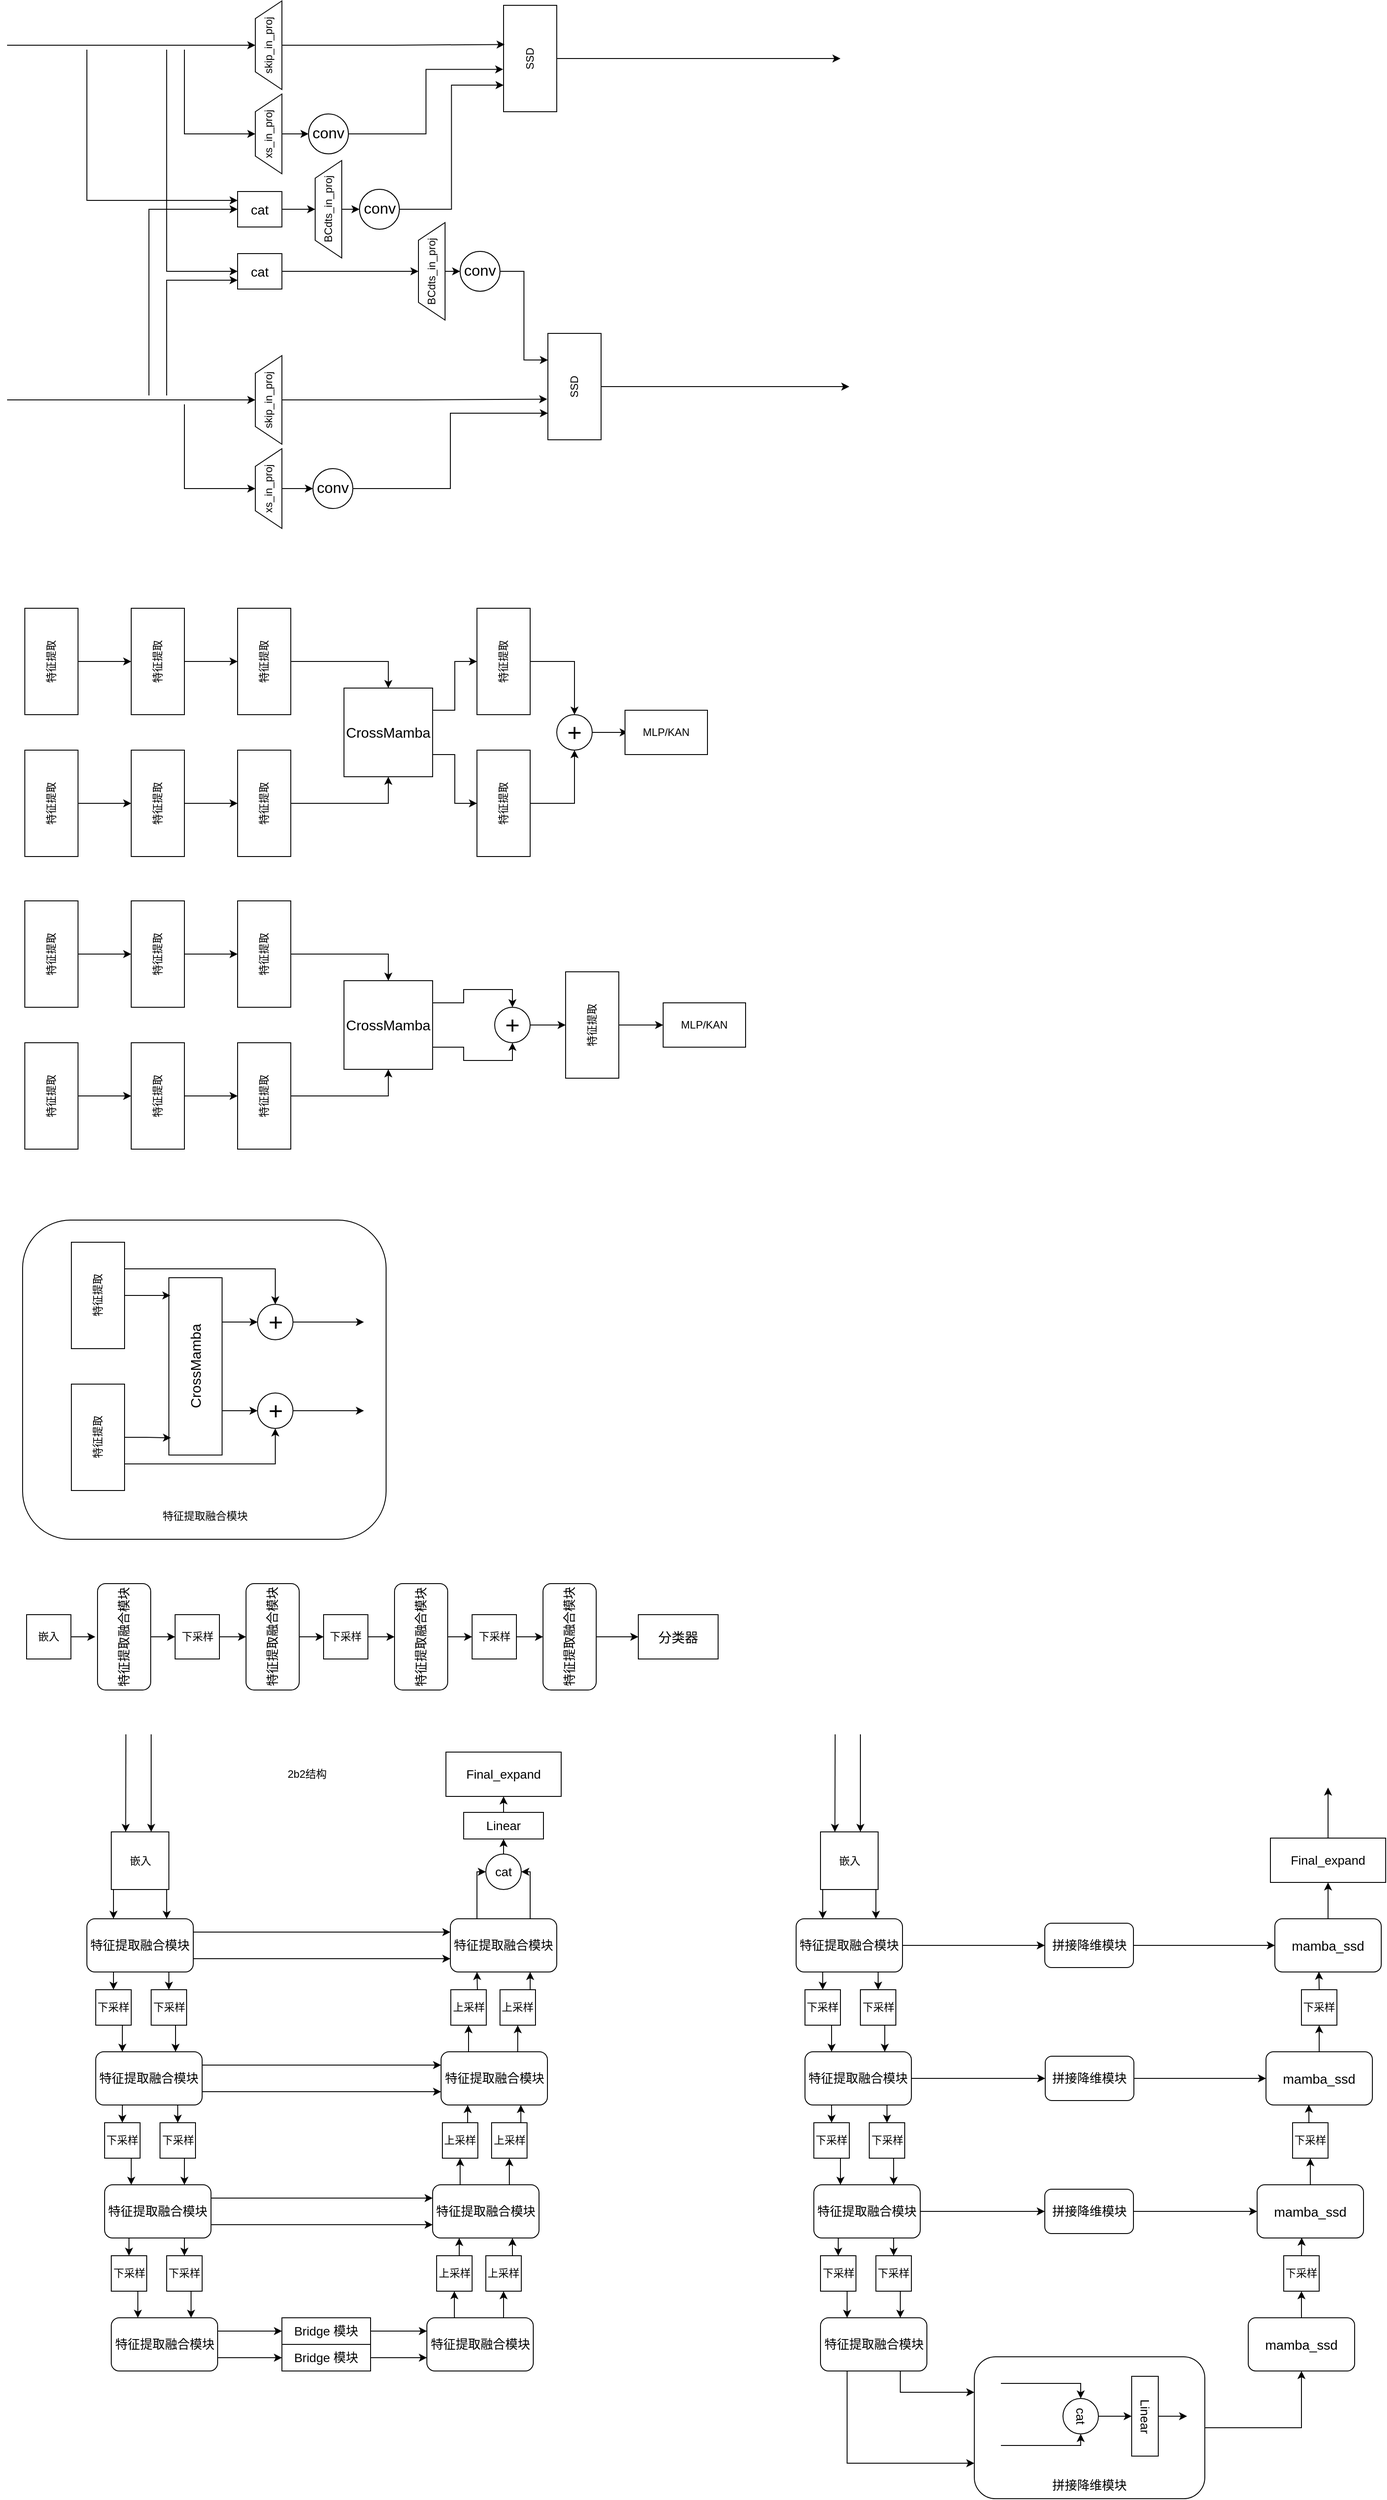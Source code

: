 <mxfile version="28.0.6">
  <diagram name="第 1 页" id="WxTKui3T3YEr5BgfxyGA">
    <mxGraphModel dx="1213" dy="-293" grid="1" gridSize="10" guides="1" tooltips="1" connect="1" arrows="1" fold="1" page="1" pageScale="1" pageWidth="827" pageHeight="1169" math="0" shadow="0">
      <root>
        <mxCell id="0" />
        <mxCell id="1" parent="0" />
        <mxCell id="koVhiHgWVsVsd3kDciCB-132" style="edgeStyle=orthogonalEdgeStyle;rounded=0;orthogonalLoop=1;jettySize=auto;html=1;exitX=1;exitY=0.5;exitDx=0;exitDy=0;entryX=0.5;entryY=1;entryDx=0;entryDy=0;" edge="1" parent="1" source="koVhiHgWVsVsd3kDciCB-126" target="koVhiHgWVsVsd3kDciCB-131">
          <mxGeometry relative="1" as="geometry" />
        </mxCell>
        <mxCell id="koVhiHgWVsVsd3kDciCB-126" value="" style="rounded=1;whiteSpace=wrap;html=1;" vertex="1" parent="1">
          <mxGeometry x="1111" y="4092" width="260" height="160" as="geometry" />
        </mxCell>
        <mxCell id="aoaXgdPbsbUoZLhdkW-4-18" style="edgeStyle=orthogonalEdgeStyle;rounded=0;orthogonalLoop=1;jettySize=auto;html=1;exitX=0.5;exitY=1;exitDx=0;exitDy=0;entryX=0.5;entryY=0;entryDx=0;entryDy=0;" parent="1" source="aoaXgdPbsbUoZLhdkW-4-1" target="aoaXgdPbsbUoZLhdkW-4-5" edge="1">
          <mxGeometry relative="1" as="geometry" />
        </mxCell>
        <mxCell id="aoaXgdPbsbUoZLhdkW-4-1" value="特征提取" style="rounded=0;whiteSpace=wrap;html=1;rotation=-90;" parent="1" vertex="1">
          <mxGeometry x="10" y="2150" width="120" height="60" as="geometry" />
        </mxCell>
        <mxCell id="aoaXgdPbsbUoZLhdkW-4-19" style="edgeStyle=orthogonalEdgeStyle;rounded=0;orthogonalLoop=1;jettySize=auto;html=1;exitX=0.5;exitY=1;exitDx=0;exitDy=0;entryX=0.5;entryY=0;entryDx=0;entryDy=0;" parent="1" source="aoaXgdPbsbUoZLhdkW-4-2" target="aoaXgdPbsbUoZLhdkW-4-3" edge="1">
          <mxGeometry relative="1" as="geometry" />
        </mxCell>
        <mxCell id="aoaXgdPbsbUoZLhdkW-4-2" value="特征提取" style="rounded=0;whiteSpace=wrap;html=1;rotation=-90;" parent="1" vertex="1">
          <mxGeometry x="10" y="2310" width="120" height="60" as="geometry" />
        </mxCell>
        <mxCell id="aoaXgdPbsbUoZLhdkW-4-21" style="edgeStyle=orthogonalEdgeStyle;rounded=0;orthogonalLoop=1;jettySize=auto;html=1;exitX=0.5;exitY=1;exitDx=0;exitDy=0;entryX=0.5;entryY=0;entryDx=0;entryDy=0;" parent="1" source="aoaXgdPbsbUoZLhdkW-4-3" target="aoaXgdPbsbUoZLhdkW-4-4" edge="1">
          <mxGeometry relative="1" as="geometry" />
        </mxCell>
        <mxCell id="aoaXgdPbsbUoZLhdkW-4-3" value="特征提取" style="rounded=0;whiteSpace=wrap;html=1;rotation=-90;" parent="1" vertex="1">
          <mxGeometry x="130" y="2310" width="120" height="60" as="geometry" />
        </mxCell>
        <mxCell id="aoaXgdPbsbUoZLhdkW-4-23" style="edgeStyle=orthogonalEdgeStyle;rounded=0;orthogonalLoop=1;jettySize=auto;html=1;exitX=0.5;exitY=1;exitDx=0;exitDy=0;entryX=0.5;entryY=1;entryDx=0;entryDy=0;" parent="1" source="aoaXgdPbsbUoZLhdkW-4-4" target="aoaXgdPbsbUoZLhdkW-4-9" edge="1">
          <mxGeometry relative="1" as="geometry" />
        </mxCell>
        <mxCell id="aoaXgdPbsbUoZLhdkW-4-4" value="特征提取" style="rounded=0;whiteSpace=wrap;html=1;rotation=-90;" parent="1" vertex="1">
          <mxGeometry x="250" y="2310" width="120" height="60" as="geometry" />
        </mxCell>
        <mxCell id="aoaXgdPbsbUoZLhdkW-4-20" style="edgeStyle=orthogonalEdgeStyle;rounded=0;orthogonalLoop=1;jettySize=auto;html=1;exitX=0.5;exitY=1;exitDx=0;exitDy=0;entryX=0.5;entryY=0;entryDx=0;entryDy=0;" parent="1" source="aoaXgdPbsbUoZLhdkW-4-5" target="aoaXgdPbsbUoZLhdkW-4-8" edge="1">
          <mxGeometry relative="1" as="geometry" />
        </mxCell>
        <mxCell id="aoaXgdPbsbUoZLhdkW-4-5" value="特征提取" style="rounded=0;whiteSpace=wrap;html=1;rotation=-90;" parent="1" vertex="1">
          <mxGeometry x="130" y="2150" width="120" height="60" as="geometry" />
        </mxCell>
        <mxCell id="aoaXgdPbsbUoZLhdkW-4-22" style="edgeStyle=orthogonalEdgeStyle;rounded=0;orthogonalLoop=1;jettySize=auto;html=1;exitX=0.5;exitY=1;exitDx=0;exitDy=0;entryX=0.5;entryY=0;entryDx=0;entryDy=0;" parent="1" source="aoaXgdPbsbUoZLhdkW-4-8" target="aoaXgdPbsbUoZLhdkW-4-9" edge="1">
          <mxGeometry relative="1" as="geometry" />
        </mxCell>
        <mxCell id="aoaXgdPbsbUoZLhdkW-4-8" value="特征提取" style="rounded=0;whiteSpace=wrap;html=1;rotation=-90;" parent="1" vertex="1">
          <mxGeometry x="250" y="2150" width="120" height="60" as="geometry" />
        </mxCell>
        <mxCell id="aoaXgdPbsbUoZLhdkW-4-24" style="edgeStyle=orthogonalEdgeStyle;rounded=0;orthogonalLoop=1;jettySize=auto;html=1;exitX=1;exitY=0.25;exitDx=0;exitDy=0;entryX=0.5;entryY=0;entryDx=0;entryDy=0;" parent="1" source="aoaXgdPbsbUoZLhdkW-4-9" target="aoaXgdPbsbUoZLhdkW-4-12" edge="1">
          <mxGeometry relative="1" as="geometry" />
        </mxCell>
        <mxCell id="aoaXgdPbsbUoZLhdkW-4-25" style="edgeStyle=orthogonalEdgeStyle;rounded=0;orthogonalLoop=1;jettySize=auto;html=1;exitX=1;exitY=0.75;exitDx=0;exitDy=0;" parent="1" source="aoaXgdPbsbUoZLhdkW-4-9" target="aoaXgdPbsbUoZLhdkW-4-11" edge="1">
          <mxGeometry relative="1" as="geometry" />
        </mxCell>
        <mxCell id="aoaXgdPbsbUoZLhdkW-4-9" value="&lt;font style=&quot;font-size: 16px;&quot;&gt;CrossMamba&lt;/font&gt;" style="whiteSpace=wrap;html=1;aspect=fixed;" parent="1" vertex="1">
          <mxGeometry x="400" y="2210" width="100" height="100" as="geometry" />
        </mxCell>
        <mxCell id="aoaXgdPbsbUoZLhdkW-4-15" style="edgeStyle=orthogonalEdgeStyle;rounded=0;orthogonalLoop=1;jettySize=auto;html=1;exitX=0.5;exitY=1;exitDx=0;exitDy=0;entryX=0.5;entryY=1;entryDx=0;entryDy=0;" parent="1" source="aoaXgdPbsbUoZLhdkW-4-11" target="aoaXgdPbsbUoZLhdkW-4-13" edge="1">
          <mxGeometry relative="1" as="geometry" />
        </mxCell>
        <mxCell id="aoaXgdPbsbUoZLhdkW-4-11" value="特征提取" style="rounded=0;whiteSpace=wrap;html=1;rotation=-90;" parent="1" vertex="1">
          <mxGeometry x="520" y="2310" width="120" height="60" as="geometry" />
        </mxCell>
        <mxCell id="aoaXgdPbsbUoZLhdkW-4-14" style="edgeStyle=orthogonalEdgeStyle;rounded=0;orthogonalLoop=1;jettySize=auto;html=1;exitX=0.5;exitY=1;exitDx=0;exitDy=0;entryX=0.5;entryY=0;entryDx=0;entryDy=0;" parent="1" source="aoaXgdPbsbUoZLhdkW-4-12" target="aoaXgdPbsbUoZLhdkW-4-13" edge="1">
          <mxGeometry relative="1" as="geometry" />
        </mxCell>
        <mxCell id="aoaXgdPbsbUoZLhdkW-4-12" value="特征提取" style="rounded=0;whiteSpace=wrap;html=1;rotation=-90;" parent="1" vertex="1">
          <mxGeometry x="520" y="2150" width="120" height="60" as="geometry" />
        </mxCell>
        <mxCell id="aoaXgdPbsbUoZLhdkW-4-16" style="edgeStyle=orthogonalEdgeStyle;rounded=0;orthogonalLoop=1;jettySize=auto;html=1;exitX=1;exitY=0.5;exitDx=0;exitDy=0;" parent="1" source="aoaXgdPbsbUoZLhdkW-4-13" edge="1">
          <mxGeometry relative="1" as="geometry">
            <mxPoint x="720" y="2260" as="targetPoint" />
          </mxGeometry>
        </mxCell>
        <mxCell id="aoaXgdPbsbUoZLhdkW-4-13" value="&lt;font style=&quot;font-size: 28px;&quot;&gt;+&lt;/font&gt;" style="ellipse;whiteSpace=wrap;html=1;aspect=fixed;" parent="1" vertex="1">
          <mxGeometry x="640" y="2240" width="40" height="40" as="geometry" />
        </mxCell>
        <mxCell id="aoaXgdPbsbUoZLhdkW-4-17" value="MLP/KAN" style="rounded=0;whiteSpace=wrap;html=1;" parent="1" vertex="1">
          <mxGeometry x="717" y="2235" width="93" height="50" as="geometry" />
        </mxCell>
        <mxCell id="aoaXgdPbsbUoZLhdkW-4-26" style="edgeStyle=orthogonalEdgeStyle;rounded=0;orthogonalLoop=1;jettySize=auto;html=1;exitX=0.5;exitY=1;exitDx=0;exitDy=0;entryX=0.5;entryY=0;entryDx=0;entryDy=0;" parent="1" source="aoaXgdPbsbUoZLhdkW-4-27" target="aoaXgdPbsbUoZLhdkW-4-35" edge="1">
          <mxGeometry relative="1" as="geometry" />
        </mxCell>
        <mxCell id="aoaXgdPbsbUoZLhdkW-4-27" value="特征提取" style="rounded=0;whiteSpace=wrap;html=1;rotation=-90;" parent="1" vertex="1">
          <mxGeometry x="10" y="2480" width="120" height="60" as="geometry" />
        </mxCell>
        <mxCell id="aoaXgdPbsbUoZLhdkW-4-28" style="edgeStyle=orthogonalEdgeStyle;rounded=0;orthogonalLoop=1;jettySize=auto;html=1;exitX=0.5;exitY=1;exitDx=0;exitDy=0;entryX=0.5;entryY=0;entryDx=0;entryDy=0;" parent="1" source="aoaXgdPbsbUoZLhdkW-4-29" target="aoaXgdPbsbUoZLhdkW-4-31" edge="1">
          <mxGeometry relative="1" as="geometry" />
        </mxCell>
        <mxCell id="aoaXgdPbsbUoZLhdkW-4-29" value="特征提取" style="rounded=0;whiteSpace=wrap;html=1;rotation=-90;" parent="1" vertex="1">
          <mxGeometry x="10" y="2640" width="120" height="60" as="geometry" />
        </mxCell>
        <mxCell id="aoaXgdPbsbUoZLhdkW-4-30" style="edgeStyle=orthogonalEdgeStyle;rounded=0;orthogonalLoop=1;jettySize=auto;html=1;exitX=0.5;exitY=1;exitDx=0;exitDy=0;entryX=0.5;entryY=0;entryDx=0;entryDy=0;" parent="1" source="aoaXgdPbsbUoZLhdkW-4-31" target="aoaXgdPbsbUoZLhdkW-4-33" edge="1">
          <mxGeometry relative="1" as="geometry" />
        </mxCell>
        <mxCell id="aoaXgdPbsbUoZLhdkW-4-31" value="特征提取" style="rounded=0;whiteSpace=wrap;html=1;rotation=-90;" parent="1" vertex="1">
          <mxGeometry x="130" y="2640" width="120" height="60" as="geometry" />
        </mxCell>
        <mxCell id="aoaXgdPbsbUoZLhdkW-4-32" style="edgeStyle=orthogonalEdgeStyle;rounded=0;orthogonalLoop=1;jettySize=auto;html=1;exitX=0.5;exitY=1;exitDx=0;exitDy=0;entryX=0.5;entryY=1;entryDx=0;entryDy=0;" parent="1" source="aoaXgdPbsbUoZLhdkW-4-33" target="aoaXgdPbsbUoZLhdkW-4-38" edge="1">
          <mxGeometry relative="1" as="geometry" />
        </mxCell>
        <mxCell id="aoaXgdPbsbUoZLhdkW-4-33" value="特征提取" style="rounded=0;whiteSpace=wrap;html=1;rotation=-90;" parent="1" vertex="1">
          <mxGeometry x="250" y="2640" width="120" height="60" as="geometry" />
        </mxCell>
        <mxCell id="aoaXgdPbsbUoZLhdkW-4-34" style="edgeStyle=orthogonalEdgeStyle;rounded=0;orthogonalLoop=1;jettySize=auto;html=1;exitX=0.5;exitY=1;exitDx=0;exitDy=0;entryX=0.5;entryY=0;entryDx=0;entryDy=0;" parent="1" source="aoaXgdPbsbUoZLhdkW-4-35" target="aoaXgdPbsbUoZLhdkW-4-37" edge="1">
          <mxGeometry relative="1" as="geometry" />
        </mxCell>
        <mxCell id="aoaXgdPbsbUoZLhdkW-4-35" value="特征提取" style="rounded=0;whiteSpace=wrap;html=1;rotation=-90;" parent="1" vertex="1">
          <mxGeometry x="130" y="2480" width="120" height="60" as="geometry" />
        </mxCell>
        <mxCell id="aoaXgdPbsbUoZLhdkW-4-36" style="edgeStyle=orthogonalEdgeStyle;rounded=0;orthogonalLoop=1;jettySize=auto;html=1;exitX=0.5;exitY=1;exitDx=0;exitDy=0;entryX=0.5;entryY=0;entryDx=0;entryDy=0;" parent="1" source="aoaXgdPbsbUoZLhdkW-4-37" target="aoaXgdPbsbUoZLhdkW-4-38" edge="1">
          <mxGeometry relative="1" as="geometry" />
        </mxCell>
        <mxCell id="aoaXgdPbsbUoZLhdkW-4-37" value="特征提取" style="rounded=0;whiteSpace=wrap;html=1;rotation=-90;" parent="1" vertex="1">
          <mxGeometry x="250" y="2480" width="120" height="60" as="geometry" />
        </mxCell>
        <mxCell id="aoaXgdPbsbUoZLhdkW-4-47" style="edgeStyle=orthogonalEdgeStyle;rounded=0;orthogonalLoop=1;jettySize=auto;html=1;exitX=1;exitY=0.25;exitDx=0;exitDy=0;entryX=0.5;entryY=0;entryDx=0;entryDy=0;" parent="1" source="aoaXgdPbsbUoZLhdkW-4-38" target="aoaXgdPbsbUoZLhdkW-4-39" edge="1">
          <mxGeometry relative="1" as="geometry">
            <Array as="points">
              <mxPoint x="535" y="2565" />
              <mxPoint x="535" y="2550" />
              <mxPoint x="590" y="2550" />
            </Array>
          </mxGeometry>
        </mxCell>
        <mxCell id="aoaXgdPbsbUoZLhdkW-4-48" style="edgeStyle=orthogonalEdgeStyle;rounded=0;orthogonalLoop=1;jettySize=auto;html=1;exitX=1;exitY=0.75;exitDx=0;exitDy=0;entryX=0.5;entryY=1;entryDx=0;entryDy=0;" parent="1" source="aoaXgdPbsbUoZLhdkW-4-38" target="aoaXgdPbsbUoZLhdkW-4-39" edge="1">
          <mxGeometry relative="1" as="geometry">
            <Array as="points">
              <mxPoint x="535" y="2615" />
              <mxPoint x="535" y="2630" />
              <mxPoint x="590" y="2630" />
            </Array>
          </mxGeometry>
        </mxCell>
        <mxCell id="aoaXgdPbsbUoZLhdkW-4-38" value="&lt;font style=&quot;font-size: 16px;&quot;&gt;CrossMamba&lt;/font&gt;" style="whiteSpace=wrap;html=1;aspect=fixed;" parent="1" vertex="1">
          <mxGeometry x="400" y="2540" width="100" height="100" as="geometry" />
        </mxCell>
        <mxCell id="aoaXgdPbsbUoZLhdkW-4-42" style="edgeStyle=orthogonalEdgeStyle;rounded=0;orthogonalLoop=1;jettySize=auto;html=1;exitX=1;exitY=0.5;exitDx=0;exitDy=0;" parent="1" source="aoaXgdPbsbUoZLhdkW-4-39" edge="1">
          <mxGeometry relative="1" as="geometry">
            <mxPoint x="650" y="2590" as="targetPoint" />
          </mxGeometry>
        </mxCell>
        <mxCell id="aoaXgdPbsbUoZLhdkW-4-39" value="&lt;font style=&quot;font-size: 28px;&quot;&gt;+&lt;/font&gt;" style="ellipse;whiteSpace=wrap;html=1;aspect=fixed;" parent="1" vertex="1">
          <mxGeometry x="570" y="2570" width="40" height="40" as="geometry" />
        </mxCell>
        <mxCell id="aoaXgdPbsbUoZLhdkW-4-45" style="edgeStyle=orthogonalEdgeStyle;rounded=0;orthogonalLoop=1;jettySize=auto;html=1;exitX=0.5;exitY=1;exitDx=0;exitDy=0;entryX=0;entryY=0.5;entryDx=0;entryDy=0;" parent="1" source="aoaXgdPbsbUoZLhdkW-4-43" target="aoaXgdPbsbUoZLhdkW-4-44" edge="1">
          <mxGeometry relative="1" as="geometry" />
        </mxCell>
        <mxCell id="aoaXgdPbsbUoZLhdkW-4-43" value="特征提取" style="rounded=0;whiteSpace=wrap;html=1;rotation=-90;" parent="1" vertex="1">
          <mxGeometry x="620" y="2560" width="120" height="60" as="geometry" />
        </mxCell>
        <mxCell id="aoaXgdPbsbUoZLhdkW-4-44" value="MLP/KAN" style="rounded=0;whiteSpace=wrap;html=1;" parent="1" vertex="1">
          <mxGeometry x="760" y="2565" width="93" height="50" as="geometry" />
        </mxCell>
        <mxCell id="aoaXgdPbsbUoZLhdkW-4-49" value="skip_in_proj" style="shape=trapezoid;perimeter=trapezoidPerimeter;whiteSpace=wrap;html=1;fixedSize=1;rotation=-90;" parent="1" vertex="1">
          <mxGeometry x="265" y="1470" width="100" height="30" as="geometry" />
        </mxCell>
        <mxCell id="aoaXgdPbsbUoZLhdkW-4-74" style="edgeStyle=orthogonalEdgeStyle;rounded=0;orthogonalLoop=1;jettySize=auto;html=1;exitX=0.5;exitY=1;exitDx=0;exitDy=0;entryX=0;entryY=0.5;entryDx=0;entryDy=0;" parent="1" source="aoaXgdPbsbUoZLhdkW-4-50" target="aoaXgdPbsbUoZLhdkW-4-70" edge="1">
          <mxGeometry relative="1" as="geometry" />
        </mxCell>
        <mxCell id="aoaXgdPbsbUoZLhdkW-4-50" value="xs_in_proj" style="shape=trapezoid;perimeter=trapezoidPerimeter;whiteSpace=wrap;html=1;fixedSize=1;rotation=-90;" parent="1" vertex="1">
          <mxGeometry x="270" y="1570" width="90" height="30" as="geometry" />
        </mxCell>
        <mxCell id="aoaXgdPbsbUoZLhdkW-4-77" style="edgeStyle=orthogonalEdgeStyle;rounded=0;orthogonalLoop=1;jettySize=auto;html=1;exitX=0.5;exitY=1;exitDx=0;exitDy=0;entryX=0;entryY=0.5;entryDx=0;entryDy=0;" parent="1" source="aoaXgdPbsbUoZLhdkW-4-51" target="aoaXgdPbsbUoZLhdkW-4-76" edge="1">
          <mxGeometry relative="1" as="geometry" />
        </mxCell>
        <mxCell id="aoaXgdPbsbUoZLhdkW-4-51" value="BCdts_in_proj" style="shape=trapezoid;perimeter=trapezoidPerimeter;whiteSpace=wrap;html=1;fixedSize=1;rotation=-90;" parent="1" vertex="1">
          <mxGeometry x="327.5" y="1655" width="110" height="30" as="geometry" />
        </mxCell>
        <mxCell id="aoaXgdPbsbUoZLhdkW-4-55" value="" style="endArrow=classic;html=1;rounded=0;entryX=0.5;entryY=0;entryDx=0;entryDy=0;" parent="1" target="aoaXgdPbsbUoZLhdkW-4-49" edge="1">
          <mxGeometry width="50" height="50" relative="1" as="geometry">
            <mxPoint x="20" y="1485" as="sourcePoint" />
            <mxPoint x="230" y="1480" as="targetPoint" />
          </mxGeometry>
        </mxCell>
        <mxCell id="aoaXgdPbsbUoZLhdkW-4-56" value="" style="endArrow=classic;html=1;rounded=0;entryX=0.5;entryY=0;entryDx=0;entryDy=0;" parent="1" target="aoaXgdPbsbUoZLhdkW-4-50" edge="1">
          <mxGeometry width="50" height="50" relative="1" as="geometry">
            <mxPoint x="220" y="1490" as="sourcePoint" />
            <mxPoint x="680" y="1610" as="targetPoint" />
            <Array as="points">
              <mxPoint x="220" y="1585" />
            </Array>
          </mxGeometry>
        </mxCell>
        <mxCell id="aoaXgdPbsbUoZLhdkW-4-57" value="skip_in_proj" style="shape=trapezoid;perimeter=trapezoidPerimeter;whiteSpace=wrap;html=1;fixedSize=1;rotation=-90;" parent="1" vertex="1">
          <mxGeometry x="265" y="1870" width="100" height="30" as="geometry" />
        </mxCell>
        <mxCell id="aoaXgdPbsbUoZLhdkW-4-87" style="edgeStyle=orthogonalEdgeStyle;rounded=0;orthogonalLoop=1;jettySize=auto;html=1;exitX=0.5;exitY=1;exitDx=0;exitDy=0;entryX=0;entryY=0.5;entryDx=0;entryDy=0;" parent="1" source="aoaXgdPbsbUoZLhdkW-4-58" target="aoaXgdPbsbUoZLhdkW-4-86" edge="1">
          <mxGeometry relative="1" as="geometry" />
        </mxCell>
        <mxCell id="aoaXgdPbsbUoZLhdkW-4-58" value="xs_in_proj" style="shape=trapezoid;perimeter=trapezoidPerimeter;whiteSpace=wrap;html=1;fixedSize=1;rotation=-90;" parent="1" vertex="1">
          <mxGeometry x="270" y="1970" width="90" height="30" as="geometry" />
        </mxCell>
        <mxCell id="aoaXgdPbsbUoZLhdkW-4-59" value="" style="endArrow=classic;html=1;rounded=0;entryX=0.5;entryY=0;entryDx=0;entryDy=0;" parent="1" target="aoaXgdPbsbUoZLhdkW-4-57" edge="1">
          <mxGeometry width="50" height="50" relative="1" as="geometry">
            <mxPoint x="20" y="1885" as="sourcePoint" />
            <mxPoint x="85" y="1880" as="targetPoint" />
          </mxGeometry>
        </mxCell>
        <mxCell id="aoaXgdPbsbUoZLhdkW-4-60" value="" style="endArrow=classic;html=1;rounded=0;entryX=0.5;entryY=0;entryDx=0;entryDy=0;" parent="1" target="aoaXgdPbsbUoZLhdkW-4-58" edge="1">
          <mxGeometry width="50" height="50" relative="1" as="geometry">
            <mxPoint x="220" y="1890" as="sourcePoint" />
            <mxPoint x="680" y="2010" as="targetPoint" />
            <Array as="points">
              <mxPoint x="220" y="1985" />
            </Array>
          </mxGeometry>
        </mxCell>
        <mxCell id="aoaXgdPbsbUoZLhdkW-4-69" style="edgeStyle=orthogonalEdgeStyle;rounded=0;orthogonalLoop=1;jettySize=auto;html=1;exitX=1;exitY=0.5;exitDx=0;exitDy=0;" parent="1" source="aoaXgdPbsbUoZLhdkW-4-61" target="aoaXgdPbsbUoZLhdkW-4-51" edge="1">
          <mxGeometry relative="1" as="geometry" />
        </mxCell>
        <mxCell id="aoaXgdPbsbUoZLhdkW-4-61" value="&lt;font style=&quot;font-size: 15px;&quot;&gt;cat&lt;/font&gt;" style="rounded=0;whiteSpace=wrap;html=1;" parent="1" vertex="1">
          <mxGeometry x="280" y="1650" width="50" height="40" as="geometry" />
        </mxCell>
        <mxCell id="aoaXgdPbsbUoZLhdkW-4-62" value="" style="endArrow=classic;html=1;rounded=0;entryX=0;entryY=0.25;entryDx=0;entryDy=0;" parent="1" target="aoaXgdPbsbUoZLhdkW-4-61" edge="1">
          <mxGeometry width="50" height="50" relative="1" as="geometry">
            <mxPoint x="110" y="1490" as="sourcePoint" />
            <mxPoint x="230" y="1660" as="targetPoint" />
            <Array as="points">
              <mxPoint x="110" y="1660" />
            </Array>
          </mxGeometry>
        </mxCell>
        <mxCell id="aoaXgdPbsbUoZLhdkW-4-63" value="" style="endArrow=classic;html=1;rounded=0;entryX=0;entryY=0.5;entryDx=0;entryDy=0;" parent="1" target="aoaXgdPbsbUoZLhdkW-4-61" edge="1">
          <mxGeometry width="50" height="50" relative="1" as="geometry">
            <mxPoint x="180" y="1880" as="sourcePoint" />
            <mxPoint x="220" y="1690" as="targetPoint" />
            <Array as="points">
              <mxPoint x="180" y="1670" />
            </Array>
          </mxGeometry>
        </mxCell>
        <mxCell id="aoaXgdPbsbUoZLhdkW-4-68" style="edgeStyle=orthogonalEdgeStyle;rounded=0;orthogonalLoop=1;jettySize=auto;html=1;exitX=1;exitY=0.5;exitDx=0;exitDy=0;entryX=0.5;entryY=0;entryDx=0;entryDy=0;" parent="1" source="aoaXgdPbsbUoZLhdkW-4-64" target="aoaXgdPbsbUoZLhdkW-4-67" edge="1">
          <mxGeometry relative="1" as="geometry" />
        </mxCell>
        <mxCell id="aoaXgdPbsbUoZLhdkW-4-64" value="&lt;font style=&quot;font-size: 15px;&quot;&gt;cat&lt;/font&gt;" style="rounded=0;whiteSpace=wrap;html=1;" parent="1" vertex="1">
          <mxGeometry x="280" y="1720" width="50" height="40" as="geometry" />
        </mxCell>
        <mxCell id="aoaXgdPbsbUoZLhdkW-4-65" value="" style="endArrow=classic;html=1;rounded=0;" parent="1" edge="1">
          <mxGeometry width="50" height="50" relative="1" as="geometry">
            <mxPoint x="200" y="1880" as="sourcePoint" />
            <mxPoint x="280" y="1750" as="targetPoint" />
            <Array as="points">
              <mxPoint x="200" y="1750" />
            </Array>
          </mxGeometry>
        </mxCell>
        <mxCell id="aoaXgdPbsbUoZLhdkW-4-66" value="" style="endArrow=classic;html=1;rounded=0;" parent="1" edge="1">
          <mxGeometry width="50" height="50" relative="1" as="geometry">
            <mxPoint x="200" y="1490" as="sourcePoint" />
            <mxPoint x="280" y="1740" as="targetPoint" />
            <Array as="points">
              <mxPoint x="200" y="1740" />
            </Array>
          </mxGeometry>
        </mxCell>
        <mxCell id="aoaXgdPbsbUoZLhdkW-4-80" style="edgeStyle=orthogonalEdgeStyle;rounded=0;orthogonalLoop=1;jettySize=auto;html=1;exitX=0.5;exitY=1;exitDx=0;exitDy=0;entryX=0;entryY=0.5;entryDx=0;entryDy=0;" parent="1" source="aoaXgdPbsbUoZLhdkW-4-67" target="aoaXgdPbsbUoZLhdkW-4-79" edge="1">
          <mxGeometry relative="1" as="geometry" />
        </mxCell>
        <mxCell id="aoaXgdPbsbUoZLhdkW-4-67" value="BCdts_in_proj" style="shape=trapezoid;perimeter=trapezoidPerimeter;whiteSpace=wrap;html=1;fixedSize=1;rotation=-90;" parent="1" vertex="1">
          <mxGeometry x="444" y="1725" width="110" height="30" as="geometry" />
        </mxCell>
        <mxCell id="aoaXgdPbsbUoZLhdkW-4-70" value="&lt;font style=&quot;font-size: 17px;&quot;&gt;conv&lt;/font&gt;" style="ellipse;whiteSpace=wrap;html=1;aspect=fixed;" parent="1" vertex="1">
          <mxGeometry x="360" y="1562.5" width="45" height="45" as="geometry" />
        </mxCell>
        <mxCell id="aoaXgdPbsbUoZLhdkW-4-89" style="edgeStyle=orthogonalEdgeStyle;rounded=0;orthogonalLoop=1;jettySize=auto;html=1;" parent="1" source="aoaXgdPbsbUoZLhdkW-4-72" edge="1">
          <mxGeometry relative="1" as="geometry">
            <mxPoint x="960" y="1500" as="targetPoint" />
          </mxGeometry>
        </mxCell>
        <mxCell id="aoaXgdPbsbUoZLhdkW-4-72" value="SSD" style="rounded=0;whiteSpace=wrap;html=1;rotation=-90;" parent="1" vertex="1">
          <mxGeometry x="550" y="1470" width="120" height="60" as="geometry" />
        </mxCell>
        <mxCell id="aoaXgdPbsbUoZLhdkW-4-73" style="edgeStyle=orthogonalEdgeStyle;rounded=0;orthogonalLoop=1;jettySize=auto;html=1;exitX=0.5;exitY=1;exitDx=0;exitDy=0;entryX=0.632;entryY=0.02;entryDx=0;entryDy=0;entryPerimeter=0;" parent="1" source="aoaXgdPbsbUoZLhdkW-4-49" target="aoaXgdPbsbUoZLhdkW-4-72" edge="1">
          <mxGeometry relative="1" as="geometry" />
        </mxCell>
        <mxCell id="aoaXgdPbsbUoZLhdkW-4-75" style="edgeStyle=orthogonalEdgeStyle;rounded=0;orthogonalLoop=1;jettySize=auto;html=1;exitX=1;exitY=0.5;exitDx=0;exitDy=0;entryX=0.398;entryY=-0.007;entryDx=0;entryDy=0;entryPerimeter=0;" parent="1" source="aoaXgdPbsbUoZLhdkW-4-70" target="aoaXgdPbsbUoZLhdkW-4-72" edge="1">
          <mxGeometry relative="1" as="geometry" />
        </mxCell>
        <mxCell id="aoaXgdPbsbUoZLhdkW-4-78" style="edgeStyle=orthogonalEdgeStyle;rounded=0;orthogonalLoop=1;jettySize=auto;html=1;exitX=1;exitY=0.5;exitDx=0;exitDy=0;entryX=0.25;entryY=0;entryDx=0;entryDy=0;" parent="1" source="aoaXgdPbsbUoZLhdkW-4-76" target="aoaXgdPbsbUoZLhdkW-4-72" edge="1">
          <mxGeometry relative="1" as="geometry" />
        </mxCell>
        <mxCell id="aoaXgdPbsbUoZLhdkW-4-76" value="&lt;font style=&quot;font-size: 17px;&quot;&gt;conv&lt;/font&gt;" style="ellipse;whiteSpace=wrap;html=1;aspect=fixed;" parent="1" vertex="1">
          <mxGeometry x="417.5" y="1647.5" width="45" height="45" as="geometry" />
        </mxCell>
        <mxCell id="aoaXgdPbsbUoZLhdkW-4-82" style="edgeStyle=orthogonalEdgeStyle;rounded=0;orthogonalLoop=1;jettySize=auto;html=1;exitX=1;exitY=0.5;exitDx=0;exitDy=0;entryX=0.75;entryY=0;entryDx=0;entryDy=0;" parent="1" source="aoaXgdPbsbUoZLhdkW-4-79" target="aoaXgdPbsbUoZLhdkW-4-81" edge="1">
          <mxGeometry relative="1" as="geometry" />
        </mxCell>
        <mxCell id="aoaXgdPbsbUoZLhdkW-4-79" value="&lt;font style=&quot;font-size: 17px;&quot;&gt;conv&lt;/font&gt;" style="ellipse;whiteSpace=wrap;html=1;aspect=fixed;" parent="1" vertex="1">
          <mxGeometry x="531" y="1717.5" width="45" height="45" as="geometry" />
        </mxCell>
        <mxCell id="aoaXgdPbsbUoZLhdkW-4-90" style="edgeStyle=orthogonalEdgeStyle;rounded=0;orthogonalLoop=1;jettySize=auto;html=1;exitX=0.5;exitY=1;exitDx=0;exitDy=0;" parent="1" source="aoaXgdPbsbUoZLhdkW-4-81" edge="1">
          <mxGeometry relative="1" as="geometry">
            <mxPoint x="970" y="1870" as="targetPoint" />
          </mxGeometry>
        </mxCell>
        <mxCell id="aoaXgdPbsbUoZLhdkW-4-81" value="SSD" style="rounded=0;whiteSpace=wrap;html=1;rotation=-90;" parent="1" vertex="1">
          <mxGeometry x="600" y="1840" width="120" height="60" as="geometry" />
        </mxCell>
        <mxCell id="aoaXgdPbsbUoZLhdkW-4-83" style="edgeStyle=orthogonalEdgeStyle;rounded=0;orthogonalLoop=1;jettySize=auto;html=1;exitX=0.5;exitY=1;exitDx=0;exitDy=0;entryX=0.382;entryY=-0.013;entryDx=0;entryDy=0;entryPerimeter=0;" parent="1" source="aoaXgdPbsbUoZLhdkW-4-57" target="aoaXgdPbsbUoZLhdkW-4-81" edge="1">
          <mxGeometry relative="1" as="geometry" />
        </mxCell>
        <mxCell id="aoaXgdPbsbUoZLhdkW-4-88" style="edgeStyle=orthogonalEdgeStyle;rounded=0;orthogonalLoop=1;jettySize=auto;html=1;exitX=1;exitY=0.5;exitDx=0;exitDy=0;entryX=0.25;entryY=0;entryDx=0;entryDy=0;" parent="1" source="aoaXgdPbsbUoZLhdkW-4-86" target="aoaXgdPbsbUoZLhdkW-4-81" edge="1">
          <mxGeometry relative="1" as="geometry" />
        </mxCell>
        <mxCell id="aoaXgdPbsbUoZLhdkW-4-86" value="&lt;font style=&quot;font-size: 17px;&quot;&gt;conv&lt;/font&gt;" style="ellipse;whiteSpace=wrap;html=1;aspect=fixed;" parent="1" vertex="1">
          <mxGeometry x="365" y="1962.5" width="45" height="45" as="geometry" />
        </mxCell>
        <mxCell id="KZPRHWnfbl0H2ZpYOIUN-18" value="" style="rounded=1;whiteSpace=wrap;html=1;" parent="1" vertex="1">
          <mxGeometry x="37.5" y="2810" width="410" height="360" as="geometry" />
        </mxCell>
        <mxCell id="KZPRHWnfbl0H2ZpYOIUN-19" style="edgeStyle=orthogonalEdgeStyle;rounded=0;orthogonalLoop=1;jettySize=auto;html=1;exitX=0.75;exitY=1;exitDx=0;exitDy=0;entryX=0.5;entryY=0;entryDx=0;entryDy=0;" parent="1" source="KZPRHWnfbl0H2ZpYOIUN-20" target="KZPRHWnfbl0H2ZpYOIUN-29" edge="1">
          <mxGeometry relative="1" as="geometry" />
        </mxCell>
        <mxCell id="KZPRHWnfbl0H2ZpYOIUN-20" value="特征提取" style="rounded=0;whiteSpace=wrap;html=1;rotation=-90;" parent="1" vertex="1">
          <mxGeometry x="62.5" y="2865" width="120" height="60" as="geometry" />
        </mxCell>
        <mxCell id="KZPRHWnfbl0H2ZpYOIUN-21" style="edgeStyle=orthogonalEdgeStyle;rounded=0;orthogonalLoop=1;jettySize=auto;html=1;exitX=0.25;exitY=1;exitDx=0;exitDy=0;entryX=0.5;entryY=1;entryDx=0;entryDy=0;" parent="1" source="KZPRHWnfbl0H2ZpYOIUN-22" target="KZPRHWnfbl0H2ZpYOIUN-31" edge="1">
          <mxGeometry relative="1" as="geometry" />
        </mxCell>
        <mxCell id="KZPRHWnfbl0H2ZpYOIUN-22" value="特征提取" style="rounded=0;whiteSpace=wrap;html=1;rotation=-90;" parent="1" vertex="1">
          <mxGeometry x="62.5" y="3025" width="120" height="60" as="geometry" />
        </mxCell>
        <mxCell id="KZPRHWnfbl0H2ZpYOIUN-23" style="edgeStyle=orthogonalEdgeStyle;rounded=0;orthogonalLoop=1;jettySize=auto;html=1;exitX=0.75;exitY=1;exitDx=0;exitDy=0;entryX=0;entryY=0.5;entryDx=0;entryDy=0;" parent="1" source="KZPRHWnfbl0H2ZpYOIUN-25" target="KZPRHWnfbl0H2ZpYOIUN-29" edge="1">
          <mxGeometry relative="1" as="geometry" />
        </mxCell>
        <mxCell id="KZPRHWnfbl0H2ZpYOIUN-24" style="edgeStyle=orthogonalEdgeStyle;rounded=0;orthogonalLoop=1;jettySize=auto;html=1;exitX=0.25;exitY=1;exitDx=0;exitDy=0;entryX=0;entryY=0.5;entryDx=0;entryDy=0;" parent="1" source="KZPRHWnfbl0H2ZpYOIUN-25" target="KZPRHWnfbl0H2ZpYOIUN-31" edge="1">
          <mxGeometry relative="1" as="geometry" />
        </mxCell>
        <mxCell id="KZPRHWnfbl0H2ZpYOIUN-25" value="&lt;span style=&quot;font-size: 16px;&quot;&gt;CrossMamba&lt;/span&gt;" style="rounded=0;whiteSpace=wrap;html=1;rotation=-90;" parent="1" vertex="1">
          <mxGeometry x="132.5" y="2945" width="200" height="60" as="geometry" />
        </mxCell>
        <mxCell id="KZPRHWnfbl0H2ZpYOIUN-26" style="edgeStyle=orthogonalEdgeStyle;rounded=0;orthogonalLoop=1;jettySize=auto;html=1;exitX=0.5;exitY=1;exitDx=0;exitDy=0;entryX=0.097;entryY=0.039;entryDx=0;entryDy=0;entryPerimeter=0;" parent="1" source="KZPRHWnfbl0H2ZpYOIUN-22" target="KZPRHWnfbl0H2ZpYOIUN-25" edge="1">
          <mxGeometry relative="1" as="geometry" />
        </mxCell>
        <mxCell id="KZPRHWnfbl0H2ZpYOIUN-27" style="edgeStyle=orthogonalEdgeStyle;rounded=0;orthogonalLoop=1;jettySize=auto;html=1;exitX=0.5;exitY=1;exitDx=0;exitDy=0;entryX=0.9;entryY=0.028;entryDx=0;entryDy=0;entryPerimeter=0;" parent="1" source="KZPRHWnfbl0H2ZpYOIUN-20" target="KZPRHWnfbl0H2ZpYOIUN-25" edge="1">
          <mxGeometry relative="1" as="geometry" />
        </mxCell>
        <mxCell id="KZPRHWnfbl0H2ZpYOIUN-28" style="edgeStyle=orthogonalEdgeStyle;rounded=0;orthogonalLoop=1;jettySize=auto;html=1;exitX=1;exitY=0.5;exitDx=0;exitDy=0;" parent="1" source="KZPRHWnfbl0H2ZpYOIUN-29" edge="1">
          <mxGeometry relative="1" as="geometry">
            <mxPoint x="422.5" y="2925" as="targetPoint" />
          </mxGeometry>
        </mxCell>
        <mxCell id="KZPRHWnfbl0H2ZpYOIUN-29" value="&lt;font style=&quot;font-size: 28px;&quot;&gt;+&lt;/font&gt;" style="ellipse;whiteSpace=wrap;html=1;aspect=fixed;" parent="1" vertex="1">
          <mxGeometry x="302.5" y="2905" width="40" height="40" as="geometry" />
        </mxCell>
        <mxCell id="KZPRHWnfbl0H2ZpYOIUN-30" style="edgeStyle=orthogonalEdgeStyle;rounded=0;orthogonalLoop=1;jettySize=auto;html=1;exitX=1;exitY=0.5;exitDx=0;exitDy=0;" parent="1" source="KZPRHWnfbl0H2ZpYOIUN-31" edge="1">
          <mxGeometry relative="1" as="geometry">
            <mxPoint x="422.5" y="3025" as="targetPoint" />
          </mxGeometry>
        </mxCell>
        <mxCell id="KZPRHWnfbl0H2ZpYOIUN-31" value="&lt;font style=&quot;font-size: 28px;&quot;&gt;+&lt;/font&gt;" style="ellipse;whiteSpace=wrap;html=1;aspect=fixed;" parent="1" vertex="1">
          <mxGeometry x="302.5" y="3005" width="40" height="40" as="geometry" />
        </mxCell>
        <mxCell id="KZPRHWnfbl0H2ZpYOIUN-32" value="特征提取融合模块" style="text;html=1;align=center;verticalAlign=middle;resizable=0;points=[];autosize=1;strokeColor=none;fillColor=none;" parent="1" vertex="1">
          <mxGeometry x="182.5" y="3129" width="120" height="30" as="geometry" />
        </mxCell>
        <mxCell id="KZPRHWnfbl0H2ZpYOIUN-43" style="edgeStyle=orthogonalEdgeStyle;rounded=0;orthogonalLoop=1;jettySize=auto;html=1;exitX=0.5;exitY=1;exitDx=0;exitDy=0;entryX=0;entryY=0.5;entryDx=0;entryDy=0;" parent="1" source="KZPRHWnfbl0H2ZpYOIUN-33" target="KZPRHWnfbl0H2ZpYOIUN-34" edge="1">
          <mxGeometry relative="1" as="geometry" />
        </mxCell>
        <mxCell id="KZPRHWnfbl0H2ZpYOIUN-33" value="&lt;span style=&quot;text-wrap-mode: nowrap;&quot;&gt;&lt;font style=&quot;font-size: 14px;&quot;&gt;特征提取融合模块&lt;/font&gt;&lt;/span&gt;" style="rounded=1;whiteSpace=wrap;html=1;rotation=-90;" parent="1" vertex="1">
          <mxGeometry x="92" y="3250" width="120" height="60" as="geometry" />
        </mxCell>
        <mxCell id="KZPRHWnfbl0H2ZpYOIUN-44" style="edgeStyle=orthogonalEdgeStyle;rounded=0;orthogonalLoop=1;jettySize=auto;html=1;exitX=1;exitY=0.5;exitDx=0;exitDy=0;entryX=0.5;entryY=0;entryDx=0;entryDy=0;" parent="1" source="KZPRHWnfbl0H2ZpYOIUN-34" target="KZPRHWnfbl0H2ZpYOIUN-37" edge="1">
          <mxGeometry relative="1" as="geometry" />
        </mxCell>
        <mxCell id="KZPRHWnfbl0H2ZpYOIUN-34" value="下采样" style="whiteSpace=wrap;html=1;aspect=fixed;" parent="1" vertex="1">
          <mxGeometry x="209.5" y="3255" width="50" height="50" as="geometry" />
        </mxCell>
        <mxCell id="KZPRHWnfbl0H2ZpYOIUN-42" style="edgeStyle=orthogonalEdgeStyle;rounded=0;orthogonalLoop=1;jettySize=auto;html=1;exitX=1;exitY=0.5;exitDx=0;exitDy=0;" parent="1" source="KZPRHWnfbl0H2ZpYOIUN-36" edge="1">
          <mxGeometry relative="1" as="geometry">
            <mxPoint x="119.5" y="3280" as="targetPoint" />
          </mxGeometry>
        </mxCell>
        <mxCell id="KZPRHWnfbl0H2ZpYOIUN-36" value="嵌入" style="whiteSpace=wrap;html=1;aspect=fixed;" parent="1" vertex="1">
          <mxGeometry x="42" y="3255" width="50" height="50" as="geometry" />
        </mxCell>
        <mxCell id="KZPRHWnfbl0H2ZpYOIUN-45" style="edgeStyle=orthogonalEdgeStyle;rounded=0;orthogonalLoop=1;jettySize=auto;html=1;exitX=0.5;exitY=1;exitDx=0;exitDy=0;entryX=0;entryY=0.5;entryDx=0;entryDy=0;" parent="1" source="KZPRHWnfbl0H2ZpYOIUN-37" target="KZPRHWnfbl0H2ZpYOIUN-38" edge="1">
          <mxGeometry relative="1" as="geometry" />
        </mxCell>
        <mxCell id="KZPRHWnfbl0H2ZpYOIUN-37" value="&lt;span style=&quot;text-wrap-mode: nowrap;&quot;&gt;&lt;font style=&quot;font-size: 14px;&quot;&gt;特征提取融合模块&lt;/font&gt;&lt;/span&gt;" style="rounded=1;whiteSpace=wrap;html=1;rotation=-90;" parent="1" vertex="1">
          <mxGeometry x="259.5" y="3250" width="120" height="60" as="geometry" />
        </mxCell>
        <mxCell id="KZPRHWnfbl0H2ZpYOIUN-46" style="edgeStyle=orthogonalEdgeStyle;rounded=0;orthogonalLoop=1;jettySize=auto;html=1;exitX=1;exitY=0.5;exitDx=0;exitDy=0;entryX=0.5;entryY=0;entryDx=0;entryDy=0;" parent="1" source="KZPRHWnfbl0H2ZpYOIUN-38" target="KZPRHWnfbl0H2ZpYOIUN-39" edge="1">
          <mxGeometry relative="1" as="geometry" />
        </mxCell>
        <mxCell id="KZPRHWnfbl0H2ZpYOIUN-38" value="下采样" style="whiteSpace=wrap;html=1;aspect=fixed;" parent="1" vertex="1">
          <mxGeometry x="377" y="3255" width="50" height="50" as="geometry" />
        </mxCell>
        <mxCell id="KZPRHWnfbl0H2ZpYOIUN-47" style="edgeStyle=orthogonalEdgeStyle;rounded=0;orthogonalLoop=1;jettySize=auto;html=1;exitX=0.5;exitY=1;exitDx=0;exitDy=0;entryX=0;entryY=0.5;entryDx=0;entryDy=0;" parent="1" source="KZPRHWnfbl0H2ZpYOIUN-39" target="KZPRHWnfbl0H2ZpYOIUN-40" edge="1">
          <mxGeometry relative="1" as="geometry" />
        </mxCell>
        <mxCell id="KZPRHWnfbl0H2ZpYOIUN-39" value="&lt;span style=&quot;text-wrap-mode: nowrap;&quot;&gt;&lt;font style=&quot;font-size: 14px;&quot;&gt;特征提取融合模块&lt;/font&gt;&lt;/span&gt;" style="rounded=1;whiteSpace=wrap;html=1;rotation=-90;" parent="1" vertex="1">
          <mxGeometry x="427" y="3250" width="120" height="60" as="geometry" />
        </mxCell>
        <mxCell id="KZPRHWnfbl0H2ZpYOIUN-48" style="edgeStyle=orthogonalEdgeStyle;rounded=0;orthogonalLoop=1;jettySize=auto;html=1;exitX=1;exitY=0.5;exitDx=0;exitDy=0;entryX=0.5;entryY=0;entryDx=0;entryDy=0;" parent="1" source="KZPRHWnfbl0H2ZpYOIUN-40" target="KZPRHWnfbl0H2ZpYOIUN-41" edge="1">
          <mxGeometry relative="1" as="geometry" />
        </mxCell>
        <mxCell id="KZPRHWnfbl0H2ZpYOIUN-40" value="下采样" style="whiteSpace=wrap;html=1;aspect=fixed;" parent="1" vertex="1">
          <mxGeometry x="544.5" y="3255" width="50" height="50" as="geometry" />
        </mxCell>
        <mxCell id="KZPRHWnfbl0H2ZpYOIUN-50" style="edgeStyle=orthogonalEdgeStyle;rounded=0;orthogonalLoop=1;jettySize=auto;html=1;exitX=0.5;exitY=1;exitDx=0;exitDy=0;entryX=0;entryY=0.5;entryDx=0;entryDy=0;" parent="1" source="KZPRHWnfbl0H2ZpYOIUN-41" target="KZPRHWnfbl0H2ZpYOIUN-49" edge="1">
          <mxGeometry relative="1" as="geometry" />
        </mxCell>
        <mxCell id="KZPRHWnfbl0H2ZpYOIUN-41" value="&lt;span style=&quot;text-wrap-mode: nowrap;&quot;&gt;&lt;font style=&quot;font-size: 14px;&quot;&gt;特征提取融合模块&lt;/font&gt;&lt;/span&gt;" style="rounded=1;whiteSpace=wrap;html=1;rotation=-90;" parent="1" vertex="1">
          <mxGeometry x="594.5" y="3250" width="120" height="60" as="geometry" />
        </mxCell>
        <mxCell id="KZPRHWnfbl0H2ZpYOIUN-49" value="&lt;font style=&quot;font-size: 15px;&quot;&gt;分类器&lt;/font&gt;" style="rounded=0;whiteSpace=wrap;html=1;" parent="1" vertex="1">
          <mxGeometry x="732" y="3255" width="90" height="50" as="geometry" />
        </mxCell>
        <mxCell id="koVhiHgWVsVsd3kDciCB-14" style="edgeStyle=orthogonalEdgeStyle;rounded=0;orthogonalLoop=1;jettySize=auto;html=1;exitX=0.25;exitY=1;exitDx=0;exitDy=0;entryX=0.5;entryY=0;entryDx=0;entryDy=0;" edge="1" parent="1" source="koVhiHgWVsVsd3kDciCB-1" target="koVhiHgWVsVsd3kDciCB-3">
          <mxGeometry relative="1" as="geometry" />
        </mxCell>
        <mxCell id="koVhiHgWVsVsd3kDciCB-15" style="edgeStyle=orthogonalEdgeStyle;rounded=0;orthogonalLoop=1;jettySize=auto;html=1;exitX=0.75;exitY=1;exitDx=0;exitDy=0;entryX=0.5;entryY=0;entryDx=0;entryDy=0;" edge="1" parent="1" source="koVhiHgWVsVsd3kDciCB-1" target="koVhiHgWVsVsd3kDciCB-4">
          <mxGeometry relative="1" as="geometry" />
        </mxCell>
        <mxCell id="koVhiHgWVsVsd3kDciCB-80" style="edgeStyle=orthogonalEdgeStyle;rounded=0;orthogonalLoop=1;jettySize=auto;html=1;exitX=1;exitY=0.25;exitDx=0;exitDy=0;entryX=0;entryY=0.25;entryDx=0;entryDy=0;" edge="1" parent="1" source="koVhiHgWVsVsd3kDciCB-1" target="koVhiHgWVsVsd3kDciCB-63">
          <mxGeometry relative="1" as="geometry" />
        </mxCell>
        <mxCell id="koVhiHgWVsVsd3kDciCB-81" style="edgeStyle=orthogonalEdgeStyle;rounded=0;orthogonalLoop=1;jettySize=auto;html=1;exitX=1;exitY=0.75;exitDx=0;exitDy=0;entryX=0;entryY=0.75;entryDx=0;entryDy=0;" edge="1" parent="1" source="koVhiHgWVsVsd3kDciCB-1" target="koVhiHgWVsVsd3kDciCB-63">
          <mxGeometry relative="1" as="geometry" />
        </mxCell>
        <mxCell id="koVhiHgWVsVsd3kDciCB-1" value="&lt;span style=&quot;text-wrap-mode: nowrap;&quot;&gt;&lt;font style=&quot;font-size: 14px;&quot;&gt;特征提取融合模块&lt;/font&gt;&lt;/span&gt;" style="rounded=1;whiteSpace=wrap;html=1;rotation=0;" vertex="1" parent="1">
          <mxGeometry x="110" y="3598" width="120" height="60" as="geometry" />
        </mxCell>
        <mxCell id="koVhiHgWVsVsd3kDciCB-12" style="edgeStyle=orthogonalEdgeStyle;rounded=0;orthogonalLoop=1;jettySize=auto;html=1;exitX=0;exitY=1;exitDx=0;exitDy=0;entryX=0.25;entryY=0;entryDx=0;entryDy=0;" edge="1" parent="1" source="koVhiHgWVsVsd3kDciCB-2" target="koVhiHgWVsVsd3kDciCB-1">
          <mxGeometry relative="1" as="geometry" />
        </mxCell>
        <mxCell id="koVhiHgWVsVsd3kDciCB-13" style="edgeStyle=orthogonalEdgeStyle;rounded=0;orthogonalLoop=1;jettySize=auto;html=1;exitX=1;exitY=1;exitDx=0;exitDy=0;entryX=0.75;entryY=0;entryDx=0;entryDy=0;" edge="1" parent="1" source="koVhiHgWVsVsd3kDciCB-2" target="koVhiHgWVsVsd3kDciCB-1">
          <mxGeometry relative="1" as="geometry" />
        </mxCell>
        <mxCell id="koVhiHgWVsVsd3kDciCB-2" value="嵌入" style="whiteSpace=wrap;html=1;aspect=fixed;" vertex="1" parent="1">
          <mxGeometry x="137.5" y="3500" width="65" height="65" as="geometry" />
        </mxCell>
        <mxCell id="koVhiHgWVsVsd3kDciCB-16" style="edgeStyle=orthogonalEdgeStyle;rounded=0;orthogonalLoop=1;jettySize=auto;html=1;exitX=0.5;exitY=1;exitDx=0;exitDy=0;entryX=0.25;entryY=0;entryDx=0;entryDy=0;" edge="1" parent="1" source="koVhiHgWVsVsd3kDciCB-3" target="koVhiHgWVsVsd3kDciCB-5">
          <mxGeometry relative="1" as="geometry" />
        </mxCell>
        <mxCell id="koVhiHgWVsVsd3kDciCB-3" value="下采样" style="whiteSpace=wrap;html=1;aspect=fixed;" vertex="1" parent="1">
          <mxGeometry x="120" y="3678" width="40" height="40" as="geometry" />
        </mxCell>
        <mxCell id="koVhiHgWVsVsd3kDciCB-17" style="edgeStyle=orthogonalEdgeStyle;rounded=0;orthogonalLoop=1;jettySize=auto;html=1;exitX=0.75;exitY=1;exitDx=0;exitDy=0;entryX=0.75;entryY=0;entryDx=0;entryDy=0;" edge="1" parent="1" source="koVhiHgWVsVsd3kDciCB-4" target="koVhiHgWVsVsd3kDciCB-5">
          <mxGeometry relative="1" as="geometry" />
        </mxCell>
        <mxCell id="koVhiHgWVsVsd3kDciCB-4" value="下采样" style="whiteSpace=wrap;html=1;aspect=fixed;" vertex="1" parent="1">
          <mxGeometry x="182.5" y="3678" width="40" height="40" as="geometry" />
        </mxCell>
        <mxCell id="koVhiHgWVsVsd3kDciCB-18" style="edgeStyle=orthogonalEdgeStyle;rounded=0;orthogonalLoop=1;jettySize=auto;html=1;exitX=0.25;exitY=1;exitDx=0;exitDy=0;entryX=0.5;entryY=0;entryDx=0;entryDy=0;" edge="1" parent="1" source="koVhiHgWVsVsd3kDciCB-5" target="koVhiHgWVsVsd3kDciCB-6">
          <mxGeometry relative="1" as="geometry" />
        </mxCell>
        <mxCell id="koVhiHgWVsVsd3kDciCB-19" style="edgeStyle=orthogonalEdgeStyle;rounded=0;orthogonalLoop=1;jettySize=auto;html=1;exitX=0.75;exitY=1;exitDx=0;exitDy=0;entryX=0.5;entryY=0;entryDx=0;entryDy=0;" edge="1" parent="1" source="koVhiHgWVsVsd3kDciCB-5" target="koVhiHgWVsVsd3kDciCB-7">
          <mxGeometry relative="1" as="geometry" />
        </mxCell>
        <mxCell id="koVhiHgWVsVsd3kDciCB-82" style="edgeStyle=orthogonalEdgeStyle;rounded=0;orthogonalLoop=1;jettySize=auto;html=1;exitX=1;exitY=0.25;exitDx=0;exitDy=0;entryX=0;entryY=0.25;entryDx=0;entryDy=0;" edge="1" parent="1" source="koVhiHgWVsVsd3kDciCB-5" target="koVhiHgWVsVsd3kDciCB-60">
          <mxGeometry relative="1" as="geometry" />
        </mxCell>
        <mxCell id="koVhiHgWVsVsd3kDciCB-83" style="edgeStyle=orthogonalEdgeStyle;rounded=0;orthogonalLoop=1;jettySize=auto;html=1;exitX=1;exitY=0.75;exitDx=0;exitDy=0;entryX=0;entryY=0.75;entryDx=0;entryDy=0;" edge="1" parent="1" source="koVhiHgWVsVsd3kDciCB-5" target="koVhiHgWVsVsd3kDciCB-60">
          <mxGeometry relative="1" as="geometry" />
        </mxCell>
        <mxCell id="koVhiHgWVsVsd3kDciCB-5" value="&lt;span style=&quot;text-wrap-mode: nowrap;&quot;&gt;&lt;font style=&quot;font-size: 14px;&quot;&gt;特征提取融合模块&lt;/font&gt;&lt;/span&gt;" style="rounded=1;whiteSpace=wrap;html=1;rotation=0;" vertex="1" parent="1">
          <mxGeometry x="120" y="3748" width="120" height="60" as="geometry" />
        </mxCell>
        <mxCell id="koVhiHgWVsVsd3kDciCB-20" style="edgeStyle=orthogonalEdgeStyle;rounded=0;orthogonalLoop=1;jettySize=auto;html=1;exitX=0.75;exitY=1;exitDx=0;exitDy=0;entryX=0.25;entryY=0;entryDx=0;entryDy=0;" edge="1" parent="1" source="koVhiHgWVsVsd3kDciCB-6" target="koVhiHgWVsVsd3kDciCB-8">
          <mxGeometry relative="1" as="geometry" />
        </mxCell>
        <mxCell id="koVhiHgWVsVsd3kDciCB-6" value="下采样" style="whiteSpace=wrap;html=1;aspect=fixed;" vertex="1" parent="1">
          <mxGeometry x="130" y="3828" width="40" height="40" as="geometry" />
        </mxCell>
        <mxCell id="koVhiHgWVsVsd3kDciCB-21" style="edgeStyle=orthogonalEdgeStyle;rounded=0;orthogonalLoop=1;jettySize=auto;html=1;exitX=0.75;exitY=1;exitDx=0;exitDy=0;entryX=0.75;entryY=0;entryDx=0;entryDy=0;" edge="1" parent="1" source="koVhiHgWVsVsd3kDciCB-7" target="koVhiHgWVsVsd3kDciCB-8">
          <mxGeometry relative="1" as="geometry" />
        </mxCell>
        <mxCell id="koVhiHgWVsVsd3kDciCB-7" value="下采样" style="whiteSpace=wrap;html=1;aspect=fixed;" vertex="1" parent="1">
          <mxGeometry x="192.5" y="3828" width="40" height="40" as="geometry" />
        </mxCell>
        <mxCell id="koVhiHgWVsVsd3kDciCB-22" style="edgeStyle=orthogonalEdgeStyle;rounded=0;orthogonalLoop=1;jettySize=auto;html=1;exitX=0.25;exitY=1;exitDx=0;exitDy=0;entryX=0.5;entryY=0;entryDx=0;entryDy=0;" edge="1" parent="1" source="koVhiHgWVsVsd3kDciCB-8" target="koVhiHgWVsVsd3kDciCB-9">
          <mxGeometry relative="1" as="geometry" />
        </mxCell>
        <mxCell id="koVhiHgWVsVsd3kDciCB-23" style="edgeStyle=orthogonalEdgeStyle;rounded=0;orthogonalLoop=1;jettySize=auto;html=1;exitX=0.75;exitY=1;exitDx=0;exitDy=0;entryX=0.5;entryY=0;entryDx=0;entryDy=0;" edge="1" parent="1" source="koVhiHgWVsVsd3kDciCB-8" target="koVhiHgWVsVsd3kDciCB-10">
          <mxGeometry relative="1" as="geometry" />
        </mxCell>
        <mxCell id="koVhiHgWVsVsd3kDciCB-84" style="edgeStyle=orthogonalEdgeStyle;rounded=0;orthogonalLoop=1;jettySize=auto;html=1;exitX=1;exitY=0.25;exitDx=0;exitDy=0;entryX=0;entryY=0.25;entryDx=0;entryDy=0;" edge="1" parent="1" source="koVhiHgWVsVsd3kDciCB-8" target="koVhiHgWVsVsd3kDciCB-55">
          <mxGeometry relative="1" as="geometry" />
        </mxCell>
        <mxCell id="koVhiHgWVsVsd3kDciCB-85" style="edgeStyle=orthogonalEdgeStyle;rounded=0;orthogonalLoop=1;jettySize=auto;html=1;exitX=1;exitY=0.75;exitDx=0;exitDy=0;entryX=0;entryY=0.75;entryDx=0;entryDy=0;" edge="1" parent="1" source="koVhiHgWVsVsd3kDciCB-8" target="koVhiHgWVsVsd3kDciCB-55">
          <mxGeometry relative="1" as="geometry" />
        </mxCell>
        <mxCell id="koVhiHgWVsVsd3kDciCB-8" value="&lt;span style=&quot;text-wrap-mode: nowrap;&quot;&gt;&lt;font style=&quot;font-size: 14px;&quot;&gt;特征提取融合模块&lt;/font&gt;&lt;/span&gt;" style="rounded=1;whiteSpace=wrap;html=1;rotation=0;" vertex="1" parent="1">
          <mxGeometry x="130" y="3898" width="120" height="60" as="geometry" />
        </mxCell>
        <mxCell id="koVhiHgWVsVsd3kDciCB-24" style="edgeStyle=orthogonalEdgeStyle;rounded=0;orthogonalLoop=1;jettySize=auto;html=1;exitX=0.75;exitY=1;exitDx=0;exitDy=0;entryX=0.25;entryY=0;entryDx=0;entryDy=0;" edge="1" parent="1" source="koVhiHgWVsVsd3kDciCB-9" target="koVhiHgWVsVsd3kDciCB-11">
          <mxGeometry relative="1" as="geometry" />
        </mxCell>
        <mxCell id="koVhiHgWVsVsd3kDciCB-9" value="下采样" style="whiteSpace=wrap;html=1;aspect=fixed;" vertex="1" parent="1">
          <mxGeometry x="137.5" y="3978" width="40" height="40" as="geometry" />
        </mxCell>
        <mxCell id="koVhiHgWVsVsd3kDciCB-25" style="edgeStyle=orthogonalEdgeStyle;rounded=0;orthogonalLoop=1;jettySize=auto;html=1;exitX=0.75;exitY=1;exitDx=0;exitDy=0;entryX=0.75;entryY=0;entryDx=0;entryDy=0;" edge="1" parent="1" source="koVhiHgWVsVsd3kDciCB-10" target="koVhiHgWVsVsd3kDciCB-11">
          <mxGeometry relative="1" as="geometry" />
        </mxCell>
        <mxCell id="koVhiHgWVsVsd3kDciCB-10" value="下采样" style="whiteSpace=wrap;html=1;aspect=fixed;" vertex="1" parent="1">
          <mxGeometry x="200" y="3978" width="40" height="40" as="geometry" />
        </mxCell>
        <mxCell id="koVhiHgWVsVsd3kDciCB-29" style="edgeStyle=orthogonalEdgeStyle;rounded=0;orthogonalLoop=1;jettySize=auto;html=1;exitX=1;exitY=0.25;exitDx=0;exitDy=0;" edge="1" parent="1" source="koVhiHgWVsVsd3kDciCB-11" target="koVhiHgWVsVsd3kDciCB-27">
          <mxGeometry relative="1" as="geometry" />
        </mxCell>
        <mxCell id="koVhiHgWVsVsd3kDciCB-31" style="edgeStyle=orthogonalEdgeStyle;rounded=0;orthogonalLoop=1;jettySize=auto;html=1;exitX=1;exitY=0.75;exitDx=0;exitDy=0;" edge="1" parent="1" source="koVhiHgWVsVsd3kDciCB-11" target="koVhiHgWVsVsd3kDciCB-30">
          <mxGeometry relative="1" as="geometry" />
        </mxCell>
        <mxCell id="koVhiHgWVsVsd3kDciCB-11" value="&lt;span style=&quot;text-wrap-mode: nowrap;&quot;&gt;&lt;font style=&quot;font-size: 14px;&quot;&gt;特征提取融合模块&lt;/font&gt;&lt;/span&gt;" style="rounded=1;whiteSpace=wrap;html=1;rotation=0;" vertex="1" parent="1">
          <mxGeometry x="137.5" y="4048" width="120" height="60" as="geometry" />
        </mxCell>
        <mxCell id="koVhiHgWVsVsd3kDciCB-51" style="edgeStyle=orthogonalEdgeStyle;rounded=0;orthogonalLoop=1;jettySize=auto;html=1;exitX=0.25;exitY=0;exitDx=0;exitDy=0;entryX=0.5;entryY=1;entryDx=0;entryDy=0;" edge="1" parent="1" source="koVhiHgWVsVsd3kDciCB-26" target="koVhiHgWVsVsd3kDciCB-35">
          <mxGeometry relative="1" as="geometry" />
        </mxCell>
        <mxCell id="koVhiHgWVsVsd3kDciCB-52" style="edgeStyle=orthogonalEdgeStyle;rounded=0;orthogonalLoop=1;jettySize=auto;html=1;exitX=0.75;exitY=0;exitDx=0;exitDy=0;entryX=0.5;entryY=1;entryDx=0;entryDy=0;" edge="1" parent="1" source="koVhiHgWVsVsd3kDciCB-26" target="koVhiHgWVsVsd3kDciCB-34">
          <mxGeometry relative="1" as="geometry" />
        </mxCell>
        <mxCell id="koVhiHgWVsVsd3kDciCB-26" value="&lt;span style=&quot;text-wrap-mode: nowrap;&quot;&gt;&lt;font style=&quot;font-size: 14px;&quot;&gt;特征提取融合模块&lt;/font&gt;&lt;/span&gt;" style="rounded=1;whiteSpace=wrap;html=1;rotation=0;" vertex="1" parent="1">
          <mxGeometry x="493.5" y="4048" width="120" height="60" as="geometry" />
        </mxCell>
        <mxCell id="koVhiHgWVsVsd3kDciCB-32" style="edgeStyle=orthogonalEdgeStyle;rounded=0;orthogonalLoop=1;jettySize=auto;html=1;exitX=1;exitY=0.5;exitDx=0;exitDy=0;entryX=0;entryY=0.25;entryDx=0;entryDy=0;" edge="1" parent="1" source="koVhiHgWVsVsd3kDciCB-27" target="koVhiHgWVsVsd3kDciCB-26">
          <mxGeometry relative="1" as="geometry" />
        </mxCell>
        <mxCell id="koVhiHgWVsVsd3kDciCB-27" value="&lt;font style=&quot;font-size: 14px;&quot;&gt;Bridge 模块&lt;/font&gt;" style="rounded=0;whiteSpace=wrap;html=1;" vertex="1" parent="1">
          <mxGeometry x="330" y="4048" width="100" height="30" as="geometry" />
        </mxCell>
        <mxCell id="koVhiHgWVsVsd3kDciCB-33" style="edgeStyle=orthogonalEdgeStyle;rounded=0;orthogonalLoop=1;jettySize=auto;html=1;exitX=1;exitY=0.5;exitDx=0;exitDy=0;entryX=0;entryY=0.75;entryDx=0;entryDy=0;" edge="1" parent="1" source="koVhiHgWVsVsd3kDciCB-30" target="koVhiHgWVsVsd3kDciCB-26">
          <mxGeometry relative="1" as="geometry" />
        </mxCell>
        <mxCell id="koVhiHgWVsVsd3kDciCB-30" value="&lt;font style=&quot;font-size: 14px;&quot;&gt;Bridge 模块&lt;/font&gt;" style="rounded=0;whiteSpace=wrap;html=1;" vertex="1" parent="1">
          <mxGeometry x="330" y="4078" width="100" height="30" as="geometry" />
        </mxCell>
        <mxCell id="koVhiHgWVsVsd3kDciCB-65" style="edgeStyle=orthogonalEdgeStyle;rounded=0;orthogonalLoop=1;jettySize=auto;html=1;exitX=0.75;exitY=0;exitDx=0;exitDy=0;entryX=0.75;entryY=1;entryDx=0;entryDy=0;" edge="1" parent="1" source="koVhiHgWVsVsd3kDciCB-34" target="koVhiHgWVsVsd3kDciCB-55">
          <mxGeometry relative="1" as="geometry" />
        </mxCell>
        <mxCell id="koVhiHgWVsVsd3kDciCB-34" value="上采样" style="whiteSpace=wrap;html=1;aspect=fixed;" vertex="1" parent="1">
          <mxGeometry x="560" y="3978" width="40" height="40" as="geometry" />
        </mxCell>
        <mxCell id="koVhiHgWVsVsd3kDciCB-64" style="edgeStyle=orthogonalEdgeStyle;rounded=0;orthogonalLoop=1;jettySize=auto;html=1;exitX=0.5;exitY=0;exitDx=0;exitDy=0;entryX=0.25;entryY=1;entryDx=0;entryDy=0;" edge="1" parent="1" source="koVhiHgWVsVsd3kDciCB-35" target="koVhiHgWVsVsd3kDciCB-55">
          <mxGeometry relative="1" as="geometry" />
        </mxCell>
        <mxCell id="koVhiHgWVsVsd3kDciCB-35" value="上采样" style="whiteSpace=wrap;html=1;aspect=fixed;" vertex="1" parent="1">
          <mxGeometry x="504.5" y="3978" width="40" height="40" as="geometry" />
        </mxCell>
        <mxCell id="koVhiHgWVsVsd3kDciCB-53" style="edgeStyle=orthogonalEdgeStyle;rounded=0;orthogonalLoop=1;jettySize=auto;html=1;exitX=0.25;exitY=0;exitDx=0;exitDy=0;entryX=0.5;entryY=1;entryDx=0;entryDy=0;" edge="1" parent="1" source="koVhiHgWVsVsd3kDciCB-55" target="koVhiHgWVsVsd3kDciCB-57">
          <mxGeometry relative="1" as="geometry" />
        </mxCell>
        <mxCell id="koVhiHgWVsVsd3kDciCB-54" style="edgeStyle=orthogonalEdgeStyle;rounded=0;orthogonalLoop=1;jettySize=auto;html=1;exitX=0.75;exitY=0;exitDx=0;exitDy=0;entryX=0.5;entryY=1;entryDx=0;entryDy=0;" edge="1" parent="1" source="koVhiHgWVsVsd3kDciCB-55" target="koVhiHgWVsVsd3kDciCB-56">
          <mxGeometry relative="1" as="geometry" />
        </mxCell>
        <mxCell id="koVhiHgWVsVsd3kDciCB-55" value="&lt;span style=&quot;text-wrap-mode: nowrap;&quot;&gt;&lt;font style=&quot;font-size: 14px;&quot;&gt;特征提取融合模块&lt;/font&gt;&lt;/span&gt;" style="rounded=1;whiteSpace=wrap;html=1;rotation=0;" vertex="1" parent="1">
          <mxGeometry x="500" y="3898" width="120" height="60" as="geometry" />
        </mxCell>
        <mxCell id="koVhiHgWVsVsd3kDciCB-67" style="edgeStyle=orthogonalEdgeStyle;rounded=0;orthogonalLoop=1;jettySize=auto;html=1;exitX=0.75;exitY=0;exitDx=0;exitDy=0;entryX=0.75;entryY=1;entryDx=0;entryDy=0;" edge="1" parent="1" source="koVhiHgWVsVsd3kDciCB-56" target="koVhiHgWVsVsd3kDciCB-60">
          <mxGeometry relative="1" as="geometry" />
        </mxCell>
        <mxCell id="koVhiHgWVsVsd3kDciCB-56" value="上采样" style="whiteSpace=wrap;html=1;aspect=fixed;" vertex="1" parent="1">
          <mxGeometry x="566.5" y="3828" width="40" height="40" as="geometry" />
        </mxCell>
        <mxCell id="koVhiHgWVsVsd3kDciCB-66" style="edgeStyle=orthogonalEdgeStyle;rounded=0;orthogonalLoop=1;jettySize=auto;html=1;exitX=0.75;exitY=0;exitDx=0;exitDy=0;entryX=0.25;entryY=1;entryDx=0;entryDy=0;" edge="1" parent="1" source="koVhiHgWVsVsd3kDciCB-57" target="koVhiHgWVsVsd3kDciCB-60">
          <mxGeometry relative="1" as="geometry" />
        </mxCell>
        <mxCell id="koVhiHgWVsVsd3kDciCB-57" value="上采样" style="whiteSpace=wrap;html=1;aspect=fixed;" vertex="1" parent="1">
          <mxGeometry x="511" y="3828" width="40" height="40" as="geometry" />
        </mxCell>
        <mxCell id="koVhiHgWVsVsd3kDciCB-58" style="edgeStyle=orthogonalEdgeStyle;rounded=0;orthogonalLoop=1;jettySize=auto;html=1;exitX=0.25;exitY=0;exitDx=0;exitDy=0;entryX=0.5;entryY=1;entryDx=0;entryDy=0;" edge="1" parent="1" source="koVhiHgWVsVsd3kDciCB-60" target="koVhiHgWVsVsd3kDciCB-62">
          <mxGeometry relative="1" as="geometry" />
        </mxCell>
        <mxCell id="koVhiHgWVsVsd3kDciCB-59" style="edgeStyle=orthogonalEdgeStyle;rounded=0;orthogonalLoop=1;jettySize=auto;html=1;exitX=0.75;exitY=0;exitDx=0;exitDy=0;entryX=0.5;entryY=1;entryDx=0;entryDy=0;" edge="1" parent="1" source="koVhiHgWVsVsd3kDciCB-60" target="koVhiHgWVsVsd3kDciCB-61">
          <mxGeometry relative="1" as="geometry" />
        </mxCell>
        <mxCell id="koVhiHgWVsVsd3kDciCB-60" value="&lt;span style=&quot;text-wrap-mode: nowrap;&quot;&gt;&lt;font style=&quot;font-size: 14px;&quot;&gt;特征提取融合模块&lt;/font&gt;&lt;/span&gt;" style="rounded=1;whiteSpace=wrap;html=1;rotation=0;" vertex="1" parent="1">
          <mxGeometry x="509.5" y="3748" width="120" height="60" as="geometry" />
        </mxCell>
        <mxCell id="koVhiHgWVsVsd3kDciCB-69" style="edgeStyle=orthogonalEdgeStyle;rounded=0;orthogonalLoop=1;jettySize=auto;html=1;exitX=0.75;exitY=0;exitDx=0;exitDy=0;entryX=0.75;entryY=1;entryDx=0;entryDy=0;" edge="1" parent="1" source="koVhiHgWVsVsd3kDciCB-61" target="koVhiHgWVsVsd3kDciCB-63">
          <mxGeometry relative="1" as="geometry" />
        </mxCell>
        <mxCell id="koVhiHgWVsVsd3kDciCB-61" value="上采样" style="whiteSpace=wrap;html=1;aspect=fixed;" vertex="1" parent="1">
          <mxGeometry x="576" y="3678" width="40" height="40" as="geometry" />
        </mxCell>
        <mxCell id="koVhiHgWVsVsd3kDciCB-68" style="edgeStyle=orthogonalEdgeStyle;rounded=0;orthogonalLoop=1;jettySize=auto;html=1;exitX=0.75;exitY=0;exitDx=0;exitDy=0;entryX=0.25;entryY=1;entryDx=0;entryDy=0;" edge="1" parent="1" source="koVhiHgWVsVsd3kDciCB-62" target="koVhiHgWVsVsd3kDciCB-63">
          <mxGeometry relative="1" as="geometry" />
        </mxCell>
        <mxCell id="koVhiHgWVsVsd3kDciCB-62" value="上采样" style="whiteSpace=wrap;html=1;aspect=fixed;" vertex="1" parent="1">
          <mxGeometry x="520.5" y="3678" width="40" height="40" as="geometry" />
        </mxCell>
        <mxCell id="koVhiHgWVsVsd3kDciCB-71" style="edgeStyle=orthogonalEdgeStyle;rounded=0;orthogonalLoop=1;jettySize=auto;html=1;exitX=0.25;exitY=0;exitDx=0;exitDy=0;entryX=0;entryY=0.5;entryDx=0;entryDy=0;" edge="1" parent="1" source="koVhiHgWVsVsd3kDciCB-63" target="koVhiHgWVsVsd3kDciCB-70">
          <mxGeometry relative="1" as="geometry">
            <Array as="points">
              <mxPoint x="550" y="3545" />
            </Array>
          </mxGeometry>
        </mxCell>
        <mxCell id="koVhiHgWVsVsd3kDciCB-72" style="edgeStyle=orthogonalEdgeStyle;rounded=0;orthogonalLoop=1;jettySize=auto;html=1;exitX=0.75;exitY=0;exitDx=0;exitDy=0;entryX=1;entryY=0.5;entryDx=0;entryDy=0;" edge="1" parent="1" source="koVhiHgWVsVsd3kDciCB-63" target="koVhiHgWVsVsd3kDciCB-70">
          <mxGeometry relative="1" as="geometry">
            <Array as="points">
              <mxPoint x="610" y="3545" />
            </Array>
          </mxGeometry>
        </mxCell>
        <mxCell id="koVhiHgWVsVsd3kDciCB-63" value="&lt;span style=&quot;text-wrap-mode: nowrap;&quot;&gt;&lt;font style=&quot;font-size: 14px;&quot;&gt;特征提取融合模块&lt;/font&gt;&lt;/span&gt;" style="rounded=1;whiteSpace=wrap;html=1;rotation=0;" vertex="1" parent="1">
          <mxGeometry x="520" y="3598" width="120" height="60" as="geometry" />
        </mxCell>
        <mxCell id="koVhiHgWVsVsd3kDciCB-75" style="edgeStyle=orthogonalEdgeStyle;rounded=0;orthogonalLoop=1;jettySize=auto;html=1;exitX=0.5;exitY=0;exitDx=0;exitDy=0;entryX=0.5;entryY=1;entryDx=0;entryDy=0;" edge="1" parent="1" source="koVhiHgWVsVsd3kDciCB-70" target="koVhiHgWVsVsd3kDciCB-74">
          <mxGeometry relative="1" as="geometry" />
        </mxCell>
        <mxCell id="koVhiHgWVsVsd3kDciCB-70" value="&lt;font style=&quot;font-size: 14px;&quot;&gt;cat&lt;/font&gt;" style="ellipse;whiteSpace=wrap;html=1;aspect=fixed;" vertex="1" parent="1">
          <mxGeometry x="560" y="3525" width="40" height="40" as="geometry" />
        </mxCell>
        <mxCell id="koVhiHgWVsVsd3kDciCB-77" style="edgeStyle=orthogonalEdgeStyle;rounded=0;orthogonalLoop=1;jettySize=auto;html=1;exitX=0.5;exitY=0;exitDx=0;exitDy=0;entryX=0.5;entryY=1;entryDx=0;entryDy=0;" edge="1" parent="1" source="koVhiHgWVsVsd3kDciCB-74" target="koVhiHgWVsVsd3kDciCB-76">
          <mxGeometry relative="1" as="geometry" />
        </mxCell>
        <mxCell id="koVhiHgWVsVsd3kDciCB-74" value="&lt;font style=&quot;font-size: 14px;&quot;&gt;Linear&lt;/font&gt;" style="rounded=0;whiteSpace=wrap;html=1;" vertex="1" parent="1">
          <mxGeometry x="535" y="3478" width="90" height="30" as="geometry" />
        </mxCell>
        <mxCell id="koVhiHgWVsVsd3kDciCB-76" value="&lt;font style=&quot;font-size: 14px;&quot;&gt;Final_expand&lt;/font&gt;" style="rounded=0;whiteSpace=wrap;html=1;" vertex="1" parent="1">
          <mxGeometry x="515" y="3410" width="130" height="50" as="geometry" />
        </mxCell>
        <mxCell id="koVhiHgWVsVsd3kDciCB-78" value="" style="endArrow=classic;html=1;rounded=0;entryX=0.25;entryY=0;entryDx=0;entryDy=0;" edge="1" parent="1" target="koVhiHgWVsVsd3kDciCB-2">
          <mxGeometry width="50" height="50" relative="1" as="geometry">
            <mxPoint x="154" y="3390" as="sourcePoint" />
            <mxPoint x="660" y="3490" as="targetPoint" />
          </mxGeometry>
        </mxCell>
        <mxCell id="koVhiHgWVsVsd3kDciCB-79" value="" style="endArrow=classic;html=1;rounded=0;entryX=0.25;entryY=0;entryDx=0;entryDy=0;" edge="1" parent="1">
          <mxGeometry width="50" height="50" relative="1" as="geometry">
            <mxPoint x="182.5" y="3390" as="sourcePoint" />
            <mxPoint x="182.5" y="3500" as="targetPoint" />
          </mxGeometry>
        </mxCell>
        <mxCell id="koVhiHgWVsVsd3kDciCB-86" value="2b2结构" style="text;html=1;align=center;verticalAlign=middle;resizable=0;points=[];autosize=1;strokeColor=none;fillColor=none;" vertex="1" parent="1">
          <mxGeometry x="322.5" y="3420" width="70" height="30" as="geometry" />
        </mxCell>
        <mxCell id="koVhiHgWVsVsd3kDciCB-87" style="edgeStyle=orthogonalEdgeStyle;rounded=0;orthogonalLoop=1;jettySize=auto;html=1;exitX=0.25;exitY=1;exitDx=0;exitDy=0;entryX=0.5;entryY=0;entryDx=0;entryDy=0;" edge="1" parent="1" source="koVhiHgWVsVsd3kDciCB-89" target="koVhiHgWVsVsd3kDciCB-94">
          <mxGeometry relative="1" as="geometry" />
        </mxCell>
        <mxCell id="koVhiHgWVsVsd3kDciCB-88" style="edgeStyle=orthogonalEdgeStyle;rounded=0;orthogonalLoop=1;jettySize=auto;html=1;exitX=0.75;exitY=1;exitDx=0;exitDy=0;entryX=0.5;entryY=0;entryDx=0;entryDy=0;" edge="1" parent="1" source="koVhiHgWVsVsd3kDciCB-89" target="koVhiHgWVsVsd3kDciCB-96">
          <mxGeometry relative="1" as="geometry" />
        </mxCell>
        <mxCell id="koVhiHgWVsVsd3kDciCB-158" style="edgeStyle=orthogonalEdgeStyle;rounded=0;orthogonalLoop=1;jettySize=auto;html=1;exitX=1;exitY=0.5;exitDx=0;exitDy=0;entryX=0;entryY=0.5;entryDx=0;entryDy=0;" edge="1" parent="1" source="koVhiHgWVsVsd3kDciCB-89" target="koVhiHgWVsVsd3kDciCB-157">
          <mxGeometry relative="1" as="geometry" />
        </mxCell>
        <mxCell id="koVhiHgWVsVsd3kDciCB-89" value="&lt;span style=&quot;text-wrap-mode: nowrap;&quot;&gt;&lt;font style=&quot;font-size: 14px;&quot;&gt;特征提取融合模块&lt;/font&gt;&lt;/span&gt;" style="rounded=1;whiteSpace=wrap;html=1;rotation=0;" vertex="1" parent="1">
          <mxGeometry x="910" y="3598" width="120" height="60" as="geometry" />
        </mxCell>
        <mxCell id="koVhiHgWVsVsd3kDciCB-90" style="edgeStyle=orthogonalEdgeStyle;rounded=0;orthogonalLoop=1;jettySize=auto;html=1;exitX=0;exitY=1;exitDx=0;exitDy=0;entryX=0.25;entryY=0;entryDx=0;entryDy=0;" edge="1" parent="1" source="koVhiHgWVsVsd3kDciCB-92" target="koVhiHgWVsVsd3kDciCB-89">
          <mxGeometry relative="1" as="geometry" />
        </mxCell>
        <mxCell id="koVhiHgWVsVsd3kDciCB-91" style="edgeStyle=orthogonalEdgeStyle;rounded=0;orthogonalLoop=1;jettySize=auto;html=1;exitX=1;exitY=1;exitDx=0;exitDy=0;entryX=0.75;entryY=0;entryDx=0;entryDy=0;" edge="1" parent="1" source="koVhiHgWVsVsd3kDciCB-92" target="koVhiHgWVsVsd3kDciCB-89">
          <mxGeometry relative="1" as="geometry" />
        </mxCell>
        <mxCell id="koVhiHgWVsVsd3kDciCB-92" value="嵌入" style="whiteSpace=wrap;html=1;aspect=fixed;" vertex="1" parent="1">
          <mxGeometry x="937.5" y="3500" width="65" height="65" as="geometry" />
        </mxCell>
        <mxCell id="koVhiHgWVsVsd3kDciCB-93" style="edgeStyle=orthogonalEdgeStyle;rounded=0;orthogonalLoop=1;jettySize=auto;html=1;exitX=0.5;exitY=1;exitDx=0;exitDy=0;entryX=0.25;entryY=0;entryDx=0;entryDy=0;" edge="1" parent="1" source="koVhiHgWVsVsd3kDciCB-94" target="koVhiHgWVsVsd3kDciCB-99">
          <mxGeometry relative="1" as="geometry" />
        </mxCell>
        <mxCell id="koVhiHgWVsVsd3kDciCB-94" value="下采样" style="whiteSpace=wrap;html=1;aspect=fixed;" vertex="1" parent="1">
          <mxGeometry x="920" y="3678" width="40" height="40" as="geometry" />
        </mxCell>
        <mxCell id="koVhiHgWVsVsd3kDciCB-95" style="edgeStyle=orthogonalEdgeStyle;rounded=0;orthogonalLoop=1;jettySize=auto;html=1;exitX=0.75;exitY=1;exitDx=0;exitDy=0;entryX=0.75;entryY=0;entryDx=0;entryDy=0;" edge="1" parent="1" source="koVhiHgWVsVsd3kDciCB-96" target="koVhiHgWVsVsd3kDciCB-99">
          <mxGeometry relative="1" as="geometry" />
        </mxCell>
        <mxCell id="koVhiHgWVsVsd3kDciCB-96" value="下采样" style="whiteSpace=wrap;html=1;aspect=fixed;" vertex="1" parent="1">
          <mxGeometry x="982.5" y="3678" width="40" height="40" as="geometry" />
        </mxCell>
        <mxCell id="koVhiHgWVsVsd3kDciCB-97" style="edgeStyle=orthogonalEdgeStyle;rounded=0;orthogonalLoop=1;jettySize=auto;html=1;exitX=0.25;exitY=1;exitDx=0;exitDy=0;entryX=0.5;entryY=0;entryDx=0;entryDy=0;" edge="1" parent="1" source="koVhiHgWVsVsd3kDciCB-99" target="koVhiHgWVsVsd3kDciCB-101">
          <mxGeometry relative="1" as="geometry" />
        </mxCell>
        <mxCell id="koVhiHgWVsVsd3kDciCB-98" style="edgeStyle=orthogonalEdgeStyle;rounded=0;orthogonalLoop=1;jettySize=auto;html=1;exitX=0.75;exitY=1;exitDx=0;exitDy=0;entryX=0.5;entryY=0;entryDx=0;entryDy=0;" edge="1" parent="1" source="koVhiHgWVsVsd3kDciCB-99" target="koVhiHgWVsVsd3kDciCB-103">
          <mxGeometry relative="1" as="geometry" />
        </mxCell>
        <mxCell id="koVhiHgWVsVsd3kDciCB-155" style="edgeStyle=orthogonalEdgeStyle;rounded=0;orthogonalLoop=1;jettySize=auto;html=1;exitX=1;exitY=0.5;exitDx=0;exitDy=0;entryX=0;entryY=0.5;entryDx=0;entryDy=0;" edge="1" parent="1" source="koVhiHgWVsVsd3kDciCB-99" target="koVhiHgWVsVsd3kDciCB-154">
          <mxGeometry relative="1" as="geometry" />
        </mxCell>
        <mxCell id="koVhiHgWVsVsd3kDciCB-99" value="&lt;span style=&quot;text-wrap-mode: nowrap;&quot;&gt;&lt;font style=&quot;font-size: 14px;&quot;&gt;特征提取融合模块&lt;/font&gt;&lt;/span&gt;" style="rounded=1;whiteSpace=wrap;html=1;rotation=0;" vertex="1" parent="1">
          <mxGeometry x="920" y="3748" width="120" height="60" as="geometry" />
        </mxCell>
        <mxCell id="koVhiHgWVsVsd3kDciCB-100" style="edgeStyle=orthogonalEdgeStyle;rounded=0;orthogonalLoop=1;jettySize=auto;html=1;exitX=0.75;exitY=1;exitDx=0;exitDy=0;entryX=0.25;entryY=0;entryDx=0;entryDy=0;" edge="1" parent="1" source="koVhiHgWVsVsd3kDciCB-101" target="koVhiHgWVsVsd3kDciCB-106">
          <mxGeometry relative="1" as="geometry" />
        </mxCell>
        <mxCell id="koVhiHgWVsVsd3kDciCB-101" value="下采样" style="whiteSpace=wrap;html=1;aspect=fixed;" vertex="1" parent="1">
          <mxGeometry x="930" y="3828" width="40" height="40" as="geometry" />
        </mxCell>
        <mxCell id="koVhiHgWVsVsd3kDciCB-102" style="edgeStyle=orthogonalEdgeStyle;rounded=0;orthogonalLoop=1;jettySize=auto;html=1;exitX=0.75;exitY=1;exitDx=0;exitDy=0;entryX=0.75;entryY=0;entryDx=0;entryDy=0;" edge="1" parent="1" source="koVhiHgWVsVsd3kDciCB-103" target="koVhiHgWVsVsd3kDciCB-106">
          <mxGeometry relative="1" as="geometry" />
        </mxCell>
        <mxCell id="koVhiHgWVsVsd3kDciCB-103" value="下采样" style="whiteSpace=wrap;html=1;aspect=fixed;" vertex="1" parent="1">
          <mxGeometry x="992.5" y="3828" width="40" height="40" as="geometry" />
        </mxCell>
        <mxCell id="koVhiHgWVsVsd3kDciCB-104" style="edgeStyle=orthogonalEdgeStyle;rounded=0;orthogonalLoop=1;jettySize=auto;html=1;exitX=0.25;exitY=1;exitDx=0;exitDy=0;entryX=0.5;entryY=0;entryDx=0;entryDy=0;" edge="1" parent="1" source="koVhiHgWVsVsd3kDciCB-106" target="koVhiHgWVsVsd3kDciCB-108">
          <mxGeometry relative="1" as="geometry" />
        </mxCell>
        <mxCell id="koVhiHgWVsVsd3kDciCB-105" style="edgeStyle=orthogonalEdgeStyle;rounded=0;orthogonalLoop=1;jettySize=auto;html=1;exitX=0.75;exitY=1;exitDx=0;exitDy=0;entryX=0.5;entryY=0;entryDx=0;entryDy=0;" edge="1" parent="1" source="koVhiHgWVsVsd3kDciCB-106" target="koVhiHgWVsVsd3kDciCB-110">
          <mxGeometry relative="1" as="geometry" />
        </mxCell>
        <mxCell id="koVhiHgWVsVsd3kDciCB-152" style="edgeStyle=orthogonalEdgeStyle;rounded=0;orthogonalLoop=1;jettySize=auto;html=1;exitX=1;exitY=0.5;exitDx=0;exitDy=0;entryX=0;entryY=0.5;entryDx=0;entryDy=0;" edge="1" parent="1" source="koVhiHgWVsVsd3kDciCB-106" target="koVhiHgWVsVsd3kDciCB-151">
          <mxGeometry relative="1" as="geometry" />
        </mxCell>
        <mxCell id="koVhiHgWVsVsd3kDciCB-106" value="&lt;span style=&quot;text-wrap-mode: nowrap;&quot;&gt;&lt;font style=&quot;font-size: 14px;&quot;&gt;特征提取融合模块&lt;/font&gt;&lt;/span&gt;" style="rounded=1;whiteSpace=wrap;html=1;rotation=0;" vertex="1" parent="1">
          <mxGeometry x="930" y="3898" width="120" height="60" as="geometry" />
        </mxCell>
        <mxCell id="koVhiHgWVsVsd3kDciCB-107" style="edgeStyle=orthogonalEdgeStyle;rounded=0;orthogonalLoop=1;jettySize=auto;html=1;exitX=0.75;exitY=1;exitDx=0;exitDy=0;entryX=0.25;entryY=0;entryDx=0;entryDy=0;" edge="1" parent="1" source="koVhiHgWVsVsd3kDciCB-108" target="koVhiHgWVsVsd3kDciCB-111">
          <mxGeometry relative="1" as="geometry" />
        </mxCell>
        <mxCell id="koVhiHgWVsVsd3kDciCB-108" value="下采样" style="whiteSpace=wrap;html=1;aspect=fixed;" vertex="1" parent="1">
          <mxGeometry x="937.5" y="3978" width="40" height="40" as="geometry" />
        </mxCell>
        <mxCell id="koVhiHgWVsVsd3kDciCB-109" style="edgeStyle=orthogonalEdgeStyle;rounded=0;orthogonalLoop=1;jettySize=auto;html=1;exitX=0.75;exitY=1;exitDx=0;exitDy=0;entryX=0.75;entryY=0;entryDx=0;entryDy=0;" edge="1" parent="1" source="koVhiHgWVsVsd3kDciCB-110" target="koVhiHgWVsVsd3kDciCB-111">
          <mxGeometry relative="1" as="geometry" />
        </mxCell>
        <mxCell id="koVhiHgWVsVsd3kDciCB-110" value="下采样" style="whiteSpace=wrap;html=1;aspect=fixed;" vertex="1" parent="1">
          <mxGeometry x="1000" y="3978" width="40" height="40" as="geometry" />
        </mxCell>
        <mxCell id="koVhiHgWVsVsd3kDciCB-128" style="edgeStyle=orthogonalEdgeStyle;rounded=0;orthogonalLoop=1;jettySize=auto;html=1;exitX=0.75;exitY=1;exitDx=0;exitDy=0;entryX=0;entryY=0.25;entryDx=0;entryDy=0;" edge="1" parent="1" source="koVhiHgWVsVsd3kDciCB-111" target="koVhiHgWVsVsd3kDciCB-126">
          <mxGeometry relative="1" as="geometry" />
        </mxCell>
        <mxCell id="koVhiHgWVsVsd3kDciCB-129" style="edgeStyle=orthogonalEdgeStyle;rounded=0;orthogonalLoop=1;jettySize=auto;html=1;exitX=0.25;exitY=1;exitDx=0;exitDy=0;entryX=0;entryY=0.75;entryDx=0;entryDy=0;" edge="1" parent="1" source="koVhiHgWVsVsd3kDciCB-111" target="koVhiHgWVsVsd3kDciCB-126">
          <mxGeometry relative="1" as="geometry" />
        </mxCell>
        <mxCell id="koVhiHgWVsVsd3kDciCB-111" value="&lt;span style=&quot;text-wrap-mode: nowrap;&quot;&gt;&lt;font style=&quot;font-size: 14px;&quot;&gt;特征提取融合模块&lt;/font&gt;&lt;/span&gt;" style="rounded=1;whiteSpace=wrap;html=1;rotation=0;" vertex="1" parent="1">
          <mxGeometry x="937.5" y="4048" width="120" height="60" as="geometry" />
        </mxCell>
        <mxCell id="koVhiHgWVsVsd3kDciCB-112" value="" style="endArrow=classic;html=1;rounded=0;entryX=0.25;entryY=0;entryDx=0;entryDy=0;" edge="1" parent="1" target="koVhiHgWVsVsd3kDciCB-92">
          <mxGeometry width="50" height="50" relative="1" as="geometry">
            <mxPoint x="954" y="3390" as="sourcePoint" />
            <mxPoint x="1460" y="3490" as="targetPoint" />
          </mxGeometry>
        </mxCell>
        <mxCell id="koVhiHgWVsVsd3kDciCB-113" value="" style="endArrow=classic;html=1;rounded=0;entryX=0.25;entryY=0;entryDx=0;entryDy=0;" edge="1" parent="1">
          <mxGeometry width="50" height="50" relative="1" as="geometry">
            <mxPoint x="982.5" y="3390" as="sourcePoint" />
            <mxPoint x="982.5" y="3500" as="targetPoint" />
          </mxGeometry>
        </mxCell>
        <mxCell id="koVhiHgWVsVsd3kDciCB-118" style="edgeStyle=orthogonalEdgeStyle;rounded=0;orthogonalLoop=1;jettySize=auto;html=1;exitX=0.5;exitY=0;exitDx=0;exitDy=0;entryX=0.5;entryY=1;entryDx=0;entryDy=0;" edge="1" parent="1" source="koVhiHgWVsVsd3kDciCB-119" target="koVhiHgWVsVsd3kDciCB-120">
          <mxGeometry relative="1" as="geometry" />
        </mxCell>
        <mxCell id="koVhiHgWVsVsd3kDciCB-119" value="&lt;font style=&quot;font-size: 14px;&quot;&gt;cat&lt;/font&gt;" style="ellipse;whiteSpace=wrap;html=1;aspect=fixed;rotation=90;" vertex="1" parent="1">
          <mxGeometry x="1211" y="4139" width="40" height="40" as="geometry" />
        </mxCell>
        <mxCell id="koVhiHgWVsVsd3kDciCB-123" style="edgeStyle=orthogonalEdgeStyle;rounded=0;orthogonalLoop=1;jettySize=auto;html=1;exitX=0.5;exitY=0;exitDx=0;exitDy=0;" edge="1" parent="1" source="koVhiHgWVsVsd3kDciCB-120">
          <mxGeometry relative="1" as="geometry">
            <mxPoint x="1351" y="4159" as="targetPoint" />
          </mxGeometry>
        </mxCell>
        <mxCell id="koVhiHgWVsVsd3kDciCB-120" value="&lt;font style=&quot;font-size: 14px;&quot;&gt;Linear&lt;/font&gt;" style="rounded=0;whiteSpace=wrap;html=1;rotation=90;" vertex="1" parent="1">
          <mxGeometry x="1258.5" y="4144" width="90" height="30" as="geometry" />
        </mxCell>
        <mxCell id="koVhiHgWVsVsd3kDciCB-121" value="" style="endArrow=classic;html=1;rounded=0;entryX=0;entryY=0.5;entryDx=0;entryDy=0;" edge="1" parent="1" target="koVhiHgWVsVsd3kDciCB-119">
          <mxGeometry width="50" height="50" relative="1" as="geometry">
            <mxPoint x="1141" y="4122" as="sourcePoint" />
            <mxPoint x="1021" y="3822" as="targetPoint" />
            <Array as="points">
              <mxPoint x="1231" y="4122" />
            </Array>
          </mxGeometry>
        </mxCell>
        <mxCell id="koVhiHgWVsVsd3kDciCB-122" value="" style="endArrow=classic;html=1;rounded=0;entryX=1;entryY=0.5;entryDx=0;entryDy=0;" edge="1" parent="1" target="koVhiHgWVsVsd3kDciCB-119">
          <mxGeometry width="50" height="50" relative="1" as="geometry">
            <mxPoint x="1141" y="4192" as="sourcePoint" />
            <mxPoint x="1021" y="3922" as="targetPoint" />
            <Array as="points">
              <mxPoint x="1231" y="4192" />
            </Array>
          </mxGeometry>
        </mxCell>
        <mxCell id="koVhiHgWVsVsd3kDciCB-127" value="&lt;font style=&quot;font-size: 14px;&quot;&gt;拼接降维模块&lt;/font&gt;" style="text;html=1;align=center;verticalAlign=middle;whiteSpace=wrap;rounded=0;" vertex="1" parent="1">
          <mxGeometry x="1191" y="4222" width="100" height="30" as="geometry" />
        </mxCell>
        <mxCell id="koVhiHgWVsVsd3kDciCB-134" style="edgeStyle=orthogonalEdgeStyle;rounded=0;orthogonalLoop=1;jettySize=auto;html=1;exitX=0.5;exitY=0;exitDx=0;exitDy=0;entryX=0.5;entryY=1;entryDx=0;entryDy=0;" edge="1" parent="1" source="koVhiHgWVsVsd3kDciCB-131" target="koVhiHgWVsVsd3kDciCB-133">
          <mxGeometry relative="1" as="geometry" />
        </mxCell>
        <mxCell id="koVhiHgWVsVsd3kDciCB-131" value="&lt;font style=&quot;font-size: 15px;&quot;&gt;mamba_ssd&lt;/font&gt;" style="rounded=1;whiteSpace=wrap;html=1;arcSize=14;" vertex="1" parent="1">
          <mxGeometry x="1420" y="4048" width="120" height="60" as="geometry" />
        </mxCell>
        <mxCell id="koVhiHgWVsVsd3kDciCB-133" value="下采样" style="whiteSpace=wrap;html=1;aspect=fixed;" vertex="1" parent="1">
          <mxGeometry x="1460" y="3978" width="40" height="40" as="geometry" />
        </mxCell>
        <mxCell id="koVhiHgWVsVsd3kDciCB-135" style="edgeStyle=orthogonalEdgeStyle;rounded=0;orthogonalLoop=1;jettySize=auto;html=1;exitX=0.5;exitY=0;exitDx=0;exitDy=0;entryX=0.5;entryY=1;entryDx=0;entryDy=0;" edge="1" parent="1" source="koVhiHgWVsVsd3kDciCB-136" target="koVhiHgWVsVsd3kDciCB-137">
          <mxGeometry relative="1" as="geometry" />
        </mxCell>
        <mxCell id="koVhiHgWVsVsd3kDciCB-136" value="&lt;font style=&quot;font-size: 15px;&quot;&gt;mamba_ssd&lt;/font&gt;" style="rounded=1;whiteSpace=wrap;html=1;arcSize=14;" vertex="1" parent="1">
          <mxGeometry x="1430" y="3898" width="120" height="60" as="geometry" />
        </mxCell>
        <mxCell id="koVhiHgWVsVsd3kDciCB-137" value="下采样" style="whiteSpace=wrap;html=1;aspect=fixed;" vertex="1" parent="1">
          <mxGeometry x="1470" y="3828" width="40" height="40" as="geometry" />
        </mxCell>
        <mxCell id="koVhiHgWVsVsd3kDciCB-138" style="edgeStyle=orthogonalEdgeStyle;rounded=0;orthogonalLoop=1;jettySize=auto;html=1;exitX=0.5;exitY=0;exitDx=0;exitDy=0;entryX=0.5;entryY=1;entryDx=0;entryDy=0;" edge="1" parent="1" source="koVhiHgWVsVsd3kDciCB-139" target="koVhiHgWVsVsd3kDciCB-140">
          <mxGeometry relative="1" as="geometry" />
        </mxCell>
        <mxCell id="koVhiHgWVsVsd3kDciCB-139" value="&lt;font style=&quot;font-size: 15px;&quot;&gt;mamba_ssd&lt;/font&gt;" style="rounded=1;whiteSpace=wrap;html=1;arcSize=14;" vertex="1" parent="1">
          <mxGeometry x="1440" y="3748" width="120" height="60" as="geometry" />
        </mxCell>
        <mxCell id="koVhiHgWVsVsd3kDciCB-140" value="下采样" style="whiteSpace=wrap;html=1;aspect=fixed;" vertex="1" parent="1">
          <mxGeometry x="1480" y="3678" width="40" height="40" as="geometry" />
        </mxCell>
        <mxCell id="koVhiHgWVsVsd3kDciCB-144" style="edgeStyle=orthogonalEdgeStyle;rounded=0;orthogonalLoop=1;jettySize=auto;html=1;exitX=0.5;exitY=0;exitDx=0;exitDy=0;entryX=0.419;entryY=0.994;entryDx=0;entryDy=0;entryPerimeter=0;" edge="1" parent="1" source="koVhiHgWVsVsd3kDciCB-133" target="koVhiHgWVsVsd3kDciCB-136">
          <mxGeometry relative="1" as="geometry" />
        </mxCell>
        <mxCell id="koVhiHgWVsVsd3kDciCB-145" style="edgeStyle=orthogonalEdgeStyle;rounded=0;orthogonalLoop=1;jettySize=auto;html=1;exitX=0.5;exitY=0;exitDx=0;exitDy=0;entryX=0.403;entryY=0.994;entryDx=0;entryDy=0;entryPerimeter=0;" edge="1" parent="1" source="koVhiHgWVsVsd3kDciCB-137" target="koVhiHgWVsVsd3kDciCB-139">
          <mxGeometry relative="1" as="geometry" />
        </mxCell>
        <mxCell id="koVhiHgWVsVsd3kDciCB-160" style="edgeStyle=orthogonalEdgeStyle;rounded=0;orthogonalLoop=1;jettySize=auto;html=1;exitX=0.5;exitY=0;exitDx=0;exitDy=0;" edge="1" parent="1" source="koVhiHgWVsVsd3kDciCB-146">
          <mxGeometry relative="1" as="geometry">
            <mxPoint x="1510" y="3450" as="targetPoint" />
          </mxGeometry>
        </mxCell>
        <mxCell id="koVhiHgWVsVsd3kDciCB-146" value="&lt;font style=&quot;font-size: 14px;&quot;&gt;Final_expand&lt;/font&gt;" style="rounded=0;whiteSpace=wrap;html=1;" vertex="1" parent="1">
          <mxGeometry x="1445" y="3507" width="130" height="50" as="geometry" />
        </mxCell>
        <mxCell id="koVhiHgWVsVsd3kDciCB-149" style="edgeStyle=orthogonalEdgeStyle;rounded=0;orthogonalLoop=1;jettySize=auto;html=1;exitX=0.5;exitY=0;exitDx=0;exitDy=0;entryX=0.5;entryY=1;entryDx=0;entryDy=0;" edge="1" parent="1" source="koVhiHgWVsVsd3kDciCB-147" target="koVhiHgWVsVsd3kDciCB-146">
          <mxGeometry relative="1" as="geometry" />
        </mxCell>
        <mxCell id="koVhiHgWVsVsd3kDciCB-147" value="&lt;font style=&quot;font-size: 15px;&quot;&gt;mamba_ssd&lt;/font&gt;" style="rounded=1;whiteSpace=wrap;html=1;arcSize=14;" vertex="1" parent="1">
          <mxGeometry x="1450" y="3598" width="120" height="60" as="geometry" />
        </mxCell>
        <mxCell id="koVhiHgWVsVsd3kDciCB-148" style="edgeStyle=orthogonalEdgeStyle;rounded=0;orthogonalLoop=1;jettySize=auto;html=1;exitX=0.5;exitY=0;exitDx=0;exitDy=0;entryX=0.414;entryY=0.994;entryDx=0;entryDy=0;entryPerimeter=0;" edge="1" parent="1" source="koVhiHgWVsVsd3kDciCB-140" target="koVhiHgWVsVsd3kDciCB-147">
          <mxGeometry relative="1" as="geometry" />
        </mxCell>
        <mxCell id="koVhiHgWVsVsd3kDciCB-153" style="edgeStyle=orthogonalEdgeStyle;rounded=0;orthogonalLoop=1;jettySize=auto;html=1;exitX=1;exitY=0.5;exitDx=0;exitDy=0;entryX=0;entryY=0.5;entryDx=0;entryDy=0;" edge="1" parent="1" source="koVhiHgWVsVsd3kDciCB-151" target="koVhiHgWVsVsd3kDciCB-136">
          <mxGeometry relative="1" as="geometry" />
        </mxCell>
        <mxCell id="koVhiHgWVsVsd3kDciCB-151" value="&lt;span style=&quot;font-size: 14px;&quot;&gt;拼接降维模块&lt;/span&gt;" style="rounded=1;whiteSpace=wrap;html=1;" vertex="1" parent="1">
          <mxGeometry x="1190.5" y="3903" width="100" height="50" as="geometry" />
        </mxCell>
        <mxCell id="koVhiHgWVsVsd3kDciCB-156" style="edgeStyle=orthogonalEdgeStyle;rounded=0;orthogonalLoop=1;jettySize=auto;html=1;exitX=1;exitY=0.5;exitDx=0;exitDy=0;entryX=0;entryY=0.5;entryDx=0;entryDy=0;" edge="1" parent="1" source="koVhiHgWVsVsd3kDciCB-154" target="koVhiHgWVsVsd3kDciCB-139">
          <mxGeometry relative="1" as="geometry" />
        </mxCell>
        <mxCell id="koVhiHgWVsVsd3kDciCB-154" value="&lt;span style=&quot;font-size: 14px;&quot;&gt;拼接降维模块&lt;/span&gt;" style="rounded=1;whiteSpace=wrap;html=1;" vertex="1" parent="1">
          <mxGeometry x="1191" y="3753" width="100" height="50" as="geometry" />
        </mxCell>
        <mxCell id="koVhiHgWVsVsd3kDciCB-159" style="edgeStyle=orthogonalEdgeStyle;rounded=0;orthogonalLoop=1;jettySize=auto;html=1;exitX=1;exitY=0.5;exitDx=0;exitDy=0;entryX=0;entryY=0.5;entryDx=0;entryDy=0;" edge="1" parent="1" source="koVhiHgWVsVsd3kDciCB-157" target="koVhiHgWVsVsd3kDciCB-147">
          <mxGeometry relative="1" as="geometry" />
        </mxCell>
        <mxCell id="koVhiHgWVsVsd3kDciCB-157" value="&lt;span style=&quot;font-size: 14px;&quot;&gt;拼接降维模块&lt;/span&gt;" style="rounded=1;whiteSpace=wrap;html=1;" vertex="1" parent="1">
          <mxGeometry x="1190.5" y="3603" width="100" height="50" as="geometry" />
        </mxCell>
      </root>
    </mxGraphModel>
  </diagram>
</mxfile>
